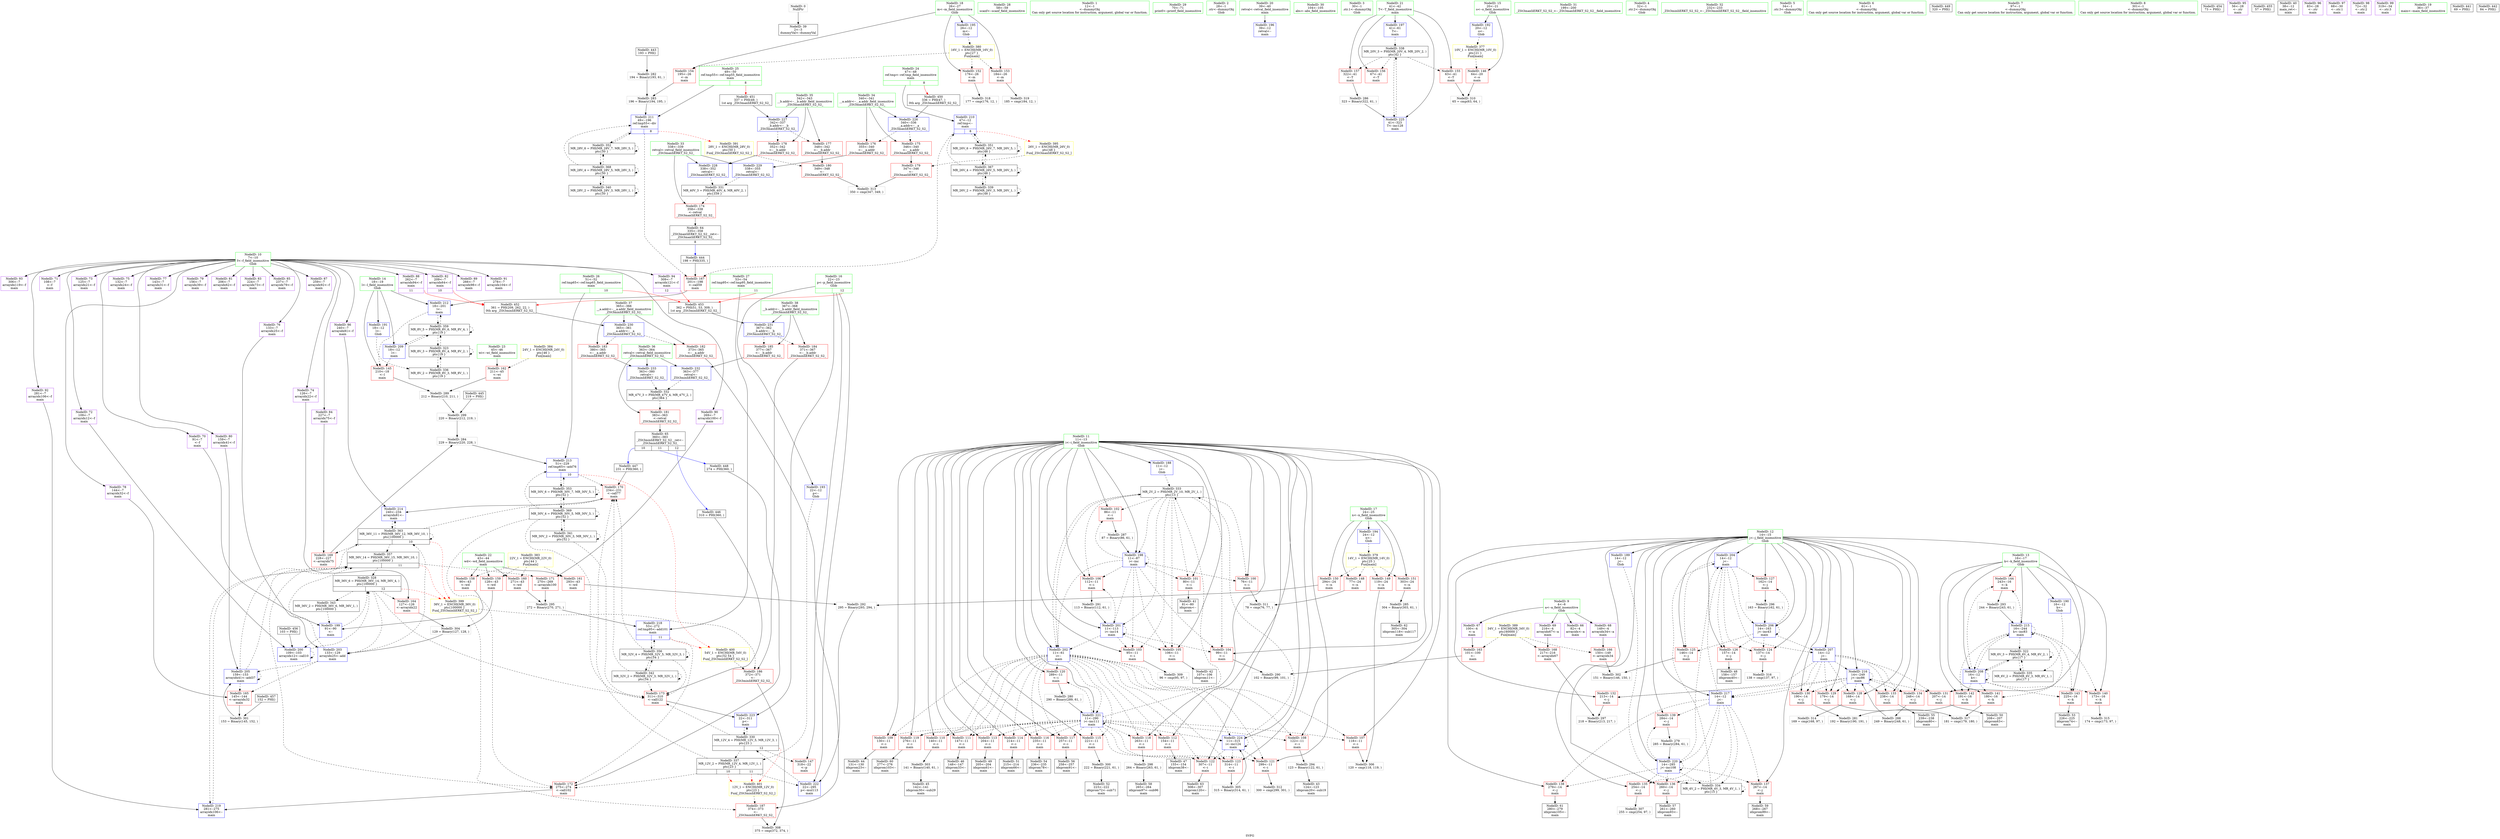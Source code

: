 digraph "SVFG" {
	label="SVFG";

	Node0x5611301b9c70 [shape=record,color=grey,label="{NodeID: 0\nNullPtr}"];
	Node0x5611301b9c70 -> Node0x5611301e55f0[style=solid];
	Node0x561130233860 [shape=record,color=black,label="{NodeID: 443\n193 = PHI()\n}"];
	Node0x561130233860 -> Node0x5611301f6290[style=solid];
	Node0x5611301e96c0 [shape=record,color=blue,label="{NodeID: 194\n24\<--12\nn\<--\nGlob }"];
	Node0x5611301e96c0 -> Node0x5611302086e0[style=dashed];
	Node0x5611301e69a0 [shape=record,color=red,label="{NodeID: 111\n147\<--11\n\<--i\nmain\n}"];
	Node0x5611301e69a0 -> Node0x5611301e5bd0[style=solid];
	Node0x5611301e4c10 [shape=record,color=green,label="{NodeID: 28\n58\<--59\nscanf\<--scanf_field_insensitive\n}"];
	Node0x5611301f8510 [shape=record,color=grey,label="{NodeID: 305\n315 = Binary(314, 61, )\n}"];
	Node0x5611301f8510 -> Node0x5611301f1e30[style=solid];
	Node0x5611301f1c90 [shape=record,color=blue,label="{NodeID: 222\n22\<--295\np\<--mul113\nmain\n}"];
	Node0x5611301f1c90 -> Node0x561130208e10[style=dashed];
	Node0x5611301ec7a0 [shape=record,color=red,label="{NodeID: 139\n284\<--14\n\<--j\nmain\n}"];
	Node0x5611301ec7a0 -> Node0x5611301f5e10[style=solid];
	Node0x5611301e7410 [shape=record,color=black,label="{NodeID: 56\n258\<--257\nidxprom91\<--\nmain\n}"];
	Node0x561130209900 [shape=record,color=black,label="{NodeID: 333\nMR_2V_2 = PHI(MR_2V_10, MR_2V_1, )\npts\{13 \}\n}"];
	Node0x561130209900 -> Node0x5611301e60b0[style=dashed];
	Node0x561130209900 -> Node0x5611301e6180[style=dashed];
	Node0x561130209900 -> Node0x5611301e6250[style=dashed];
	Node0x561130209900 -> Node0x5611301e6320[style=dashed];
	Node0x561130209900 -> Node0x5611301e63f0[style=dashed];
	Node0x561130209900 -> Node0x5611301e64c0[style=dashed];
	Node0x561130209900 -> Node0x5611301e6590[style=dashed];
	Node0x561130209900 -> Node0x5611301e9a60[style=dashed];
	Node0x561130209900 -> Node0x5611301e9cd0[style=dashed];
	Node0x561130209900 -> Node0x5611301e9da0[style=dashed];
	Node0x5611301ede60 [shape=record,color=red,label="{NodeID: 167\n201\<--198\n\<--call59\nmain\n}"];
	Node0x5611301ede60 -> Node0x5611301f1470[style=solid];
	Node0x5611301e8ad0 [shape=record,color=purple,label="{NodeID: 84\n227\<--7\narrayidx75\<--f\nmain\n}"];
	Node0x5611301e8ad0 -> Node0x5611301ee000[style=solid];
	Node0x5611301dbb20 [shape=record,color=green,label="{NodeID: 1\n12\<--1\n\<--dummyObj\nCan only get source location for instruction, argument, global var or function.}"];
	Node0x5611302339c0 [shape=record,color=black,label="{NodeID: 444\n198 = PHI(335, )\n}"];
	Node0x5611302339c0 -> Node0x5611301ede60[style=solid];
	Node0x5611301e97c0 [shape=record,color=blue,label="{NodeID: 195\n26\<--12\nm\<--\nGlob }"];
	Node0x5611301e97c0 -> Node0x5611302087c0[style=dashed];
	Node0x5611301e6a70 [shape=record,color=red,label="{NodeID: 112\n154\<--11\n\<--i\nmain\n}"];
	Node0x5611301e6a70 -> Node0x5611301e5ca0[style=solid];
	Node0x5611301e4d10 [shape=record,color=green,label="{NodeID: 29\n70\<--71\nprintf\<--printf_field_insensitive\n}"];
	Node0x5611301ef500 [shape=record,color=yellow,style=double,label="{NodeID: 389\n34V_1 = ENCHI(MR_34V_0)\npts\{60000 \}\nFun[main]}"];
	Node0x5611301ef500 -> Node0x5611301edb20[style=dashed];
	Node0x5611301ef500 -> Node0x5611301edd90[style=dashed];
	Node0x5611301ef500 -> Node0x5611301edf30[style=dashed];
	Node0x5611301f8690 [shape=record,color=grey,label="{NodeID: 306\n120 = cmp(118, 119, )\n}"];
	Node0x5611301f1d60 [shape=record,color=blue,label="{NodeID: 223\n22\<--311\np\<--\nmain\n}"];
	Node0x5611301f1d60 -> Node0x561130208e10[style=dashed];
	Node0x5611301ec870 [shape=record,color=red,label="{NodeID: 140\n173\<--16\n\<--k\nmain\n}"];
	Node0x5611301ec870 -> Node0x5611301f9410[style=solid];
	Node0x5611301e74e0 [shape=record,color=black,label="{NodeID: 57\n261\<--260\nidxprom93\<--\nmain\n}"];
	Node0x561130209e00 [shape=record,color=black,label="{NodeID: 334\nMR_4V_2 = PHI(MR_4V_3, MR_4V_1, )\npts\{15 \}\n}"];
	Node0x561130209e00 -> Node0x5611301e9f40[style=dashed];
	Node0x561130209e00 -> Node0x561130209e00[style=dashed];
	Node0x5611301edf30 [shape=record,color=red,label="{NodeID: 168\n217\<--216\n\<--arrayidx67\nmain\n}"];
	Node0x5611301edf30 -> Node0x5611301f7910[style=solid];
	Node0x5611301e8ba0 [shape=record,color=purple,label="{NodeID: 85\n237\<--7\narrayidx79\<--f\nmain\n}"];
	Node0x5611301bd370 [shape=record,color=green,label="{NodeID: 2\n28\<--1\n.str\<--dummyObj\nGlob }"];
	Node0x561130233b50 [shape=record,color=black,label="{NodeID: 445\n219 = PHI()\n}"];
	Node0x561130233b50 -> Node0x5611301f7c10[style=solid];
	Node0x5611301f5e10 [shape=record,color=grey,label="{NodeID: 279\n285 = Binary(284, 61, )\n}"];
	Node0x5611301f5e10 -> Node0x5611301f1af0[style=solid];
	Node0x5611301e98c0 [shape=record,color=blue,label="{NodeID: 196\n39\<--12\nretval\<--\nmain\n}"];
	Node0x5611301e6b40 [shape=record,color=red,label="{NodeID: 113\n204\<--11\n\<--i\nmain\n}"];
	Node0x5611301e6b40 -> Node0x5611301e6e60[style=solid];
	Node0x5611301e4e10 [shape=record,color=green,label="{NodeID: 30\n104\<--105\nabs\<--abs_field_insensitive\n}"];
	Node0x5611301f8810 [shape=record,color=grey,label="{NodeID: 307\n255 = cmp(254, 97, )\n}"];
	Node0x5611301f1e30 [shape=record,color=blue,label="{NodeID: 224\n11\<--315\ni\<--inc124\nmain\n}"];
	Node0x5611301f1e30 -> Node0x5611301eb900[style=dashed];
	Node0x5611301f1e30 -> Node0x5611301eb9d0[style=dashed];
	Node0x5611301f1e30 -> Node0x5611301ebaa0[style=dashed];
	Node0x5611301f1e30 -> Node0x5611301f1e30[style=dashed];
	Node0x5611301f1e30 -> Node0x561130209900[style=dashed];
	Node0x5611301ec940 [shape=record,color=red,label="{NodeID: 141\n180\<--16\n\<--k\nmain\n}"];
	Node0x5611301ec940 -> Node0x5611301f9710[style=solid];
	Node0x5611301e75b0 [shape=record,color=black,label="{NodeID: 58\n265\<--264\nidxprom97\<--sub96\nmain\n}"];
	Node0x56113020a300 [shape=record,color=black,label="{NodeID: 335\nMR_6V_2 = PHI(MR_6V_3, MR_6V_1, )\npts\{17 \}\n}"];
	Node0x56113020a300 -> Node0x561130205e00[style=dashed];
	Node0x5611301ee000 [shape=record,color=red,label="{NodeID: 169\n228\<--227\n\<--arrayidx75\nmain\n}"];
	Node0x5611301ee000 -> Node0x5611301f6590[style=solid];
	Node0x5611301e8c70 [shape=record,color=purple,label="{NodeID: 86\n240\<--7\narrayidx81\<--f\nmain\n}"];
	Node0x5611301e8c70 -> Node0x5611301f1610[style=solid];
	Node0x5611301bd400 [shape=record,color=green,label="{NodeID: 3\n30\<--1\n.str.1\<--dummyObj\nGlob }"];
	Node0x561130233c20 [shape=record,color=black,label="{NodeID: 446\n310 = PHI(360, )\n}"];
	Node0x561130233c20 -> Node0x5611301ee340[style=solid];
	Node0x561130212f00 [shape=record,color=black,label="{NodeID: 363\nMR_36V_11 = PHI(MR_36V_12, MR_36V_10, )\npts\{100000 \}\n|{|<s5>10}}"];
	Node0x561130212f00 -> Node0x5611301ee000[style=dashed];
	Node0x561130212f00 -> Node0x5611301ee0d0[style=dashed];
	Node0x561130212f00 -> Node0x5611301f1610[style=dashed];
	Node0x561130212f00 -> Node0x561130211100[style=dashed];
	Node0x561130212f00 -> Node0x561130212f00[style=dashed];
	Node0x561130212f00:s5 -> Node0x5611301efe20[style=dashed,color=red];
	Node0x5611301f5f90 [shape=record,color=grey,label="{NodeID: 280\n290 = Binary(289, 61, )\n}"];
	Node0x5611301f5f90 -> Node0x5611301f1bc0[style=solid];
	Node0x5611301e9990 [shape=record,color=blue,label="{NodeID: 197\n41\<--61\nT\<--\nmain\n}"];
	Node0x5611301e9990 -> Node0x56113020b200[style=dashed];
	Node0x5611301e6c10 [shape=record,color=red,label="{NodeID: 114\n214\<--11\n\<--i\nmain\n}"];
	Node0x5611301e6c10 -> Node0x5611301e7000[style=solid];
	Node0x5611301e4f10 [shape=record,color=green,label="{NodeID: 31\n199\<--200\n_ZSt3maxIiERKT_S2_S2_\<--_ZSt3maxIiERKT_S2_S2__field_insensitive\n}"];
	Node0x5611301ef6c0 [shape=record,color=yellow,style=double,label="{NodeID: 391\n28V_1 = ENCHI(MR_28V_0)\npts\{50 \}\nFun[_ZSt3maxIiERKT_S2_S2_]}"];
	Node0x5611301ef6c0 -> Node0x5611301ee8f0[style=dashed];
	Node0x5611301f8990 [shape=record,color=grey,label="{NodeID: 308\n375 = cmp(372, 374, )\n}"];
	Node0x5611301f1f00 [shape=record,color=blue,label="{NodeID: 225\n41\<--323\nT\<--inc128\nmain\n}"];
	Node0x5611301f1f00 -> Node0x56113020b200[style=dashed];
	Node0x5611301eca10 [shape=record,color=red,label="{NodeID: 142\n191\<--16\n\<--k\nmain\n}"];
	Node0x5611301eca10 -> Node0x5611301f6110[style=solid];
	Node0x5611301e7680 [shape=record,color=black,label="{NodeID: 59\n268\<--267\nidxprom99\<--\nmain\n}"];
	Node0x56113020a800 [shape=record,color=black,label="{NodeID: 336\nMR_8V_2 = PHI(MR_8V_3, MR_8V_1, )\npts\{19 \}\n}"];
	Node0x56113020a800 -> Node0x561130206300[style=dashed];
	Node0x5611301ee0d0 [shape=record,color=red,label="{NodeID: 170\n234\<--231\n\<--call77\nmain\n}"];
	Node0x5611301ee0d0 -> Node0x5611301f1610[style=solid];
	Node0x5611301e8d40 [shape=record,color=purple,label="{NodeID: 87\n259\<--7\narrayidx92\<--f\nmain\n}"];
	Node0x5611301bed30 [shape=record,color=green,label="{NodeID: 4\n32\<--1\n.str.2\<--dummyObj\nGlob }"];
	Node0x561130233d50 [shape=record,color=black,label="{NodeID: 447\n231 = PHI(360, )\n}"];
	Node0x561130233d50 -> Node0x5611301ee0d0[style=solid];
	Node0x5611301f6110 [shape=record,color=grey,label="{NodeID: 281\n192 = Binary(190, 191, )\n}"];
	Node0x5611301e9a60 [shape=record,color=blue,label="{NodeID: 198\n11\<--87\ni\<--inc\nmain\n}"];
	Node0x5611301e9a60 -> Node0x5611301e60b0[style=dashed];
	Node0x5611301e9a60 -> Node0x5611301e6180[style=dashed];
	Node0x5611301e9a60 -> Node0x5611301e6250[style=dashed];
	Node0x5611301e9a60 -> Node0x5611301e6320[style=dashed];
	Node0x5611301e9a60 -> Node0x5611301e63f0[style=dashed];
	Node0x5611301e9a60 -> Node0x5611301e64c0[style=dashed];
	Node0x5611301e9a60 -> Node0x5611301e6590[style=dashed];
	Node0x5611301e9a60 -> Node0x5611301e9a60[style=dashed];
	Node0x5611301e9a60 -> Node0x5611301e9cd0[style=dashed];
	Node0x5611301e9a60 -> Node0x5611301e9da0[style=dashed];
	Node0x5611301e6ce0 [shape=record,color=red,label="{NodeID: 115\n221\<--11\n\<--i\nmain\n}"];
	Node0x5611301e6ce0 -> Node0x5611301f7d90[style=solid];
	Node0x5611301e5010 [shape=record,color=green,label="{NodeID: 32\n232\<--233\n_ZSt3minIiERKT_S2_S2_\<--_ZSt3minIiERKT_S2_S2__field_insensitive\n}"];
	Node0x5611301f8b10 [shape=record,color=grey,label="{NodeID: 309\n96 = cmp(95, 97, )\n}"];
	Node0x5611301f1fd0 [shape=record,color=blue,label="{NodeID: 226\n340\<--336\n__a.addr\<--__a\n_ZSt3maxIiERKT_S2_S2_\n}"];
	Node0x5611301f1fd0 -> Node0x5611301ee4e0[style=dashed];
	Node0x5611301f1fd0 -> Node0x5611301ee5b0[style=dashed];
	Node0x5611301ecae0 [shape=record,color=red,label="{NodeID: 143\n225\<--16\n\<--k\nmain\n}"];
	Node0x5611301ecae0 -> Node0x5611301e71a0[style=solid];
	Node0x5611301e7750 [shape=record,color=black,label="{NodeID: 60\n277\<--276\nidxprom103\<--\nmain\n}"];
	Node0x56113020ad00 [shape=record,color=black,label="{NodeID: 337\nMR_12V_2 = PHI(MR_12V_4, MR_12V_1, )\npts\{23 \}\n|{|<s3>10|<s4>11}}"];
	Node0x56113020ad00 -> Node0x5611301ee0d0[style=dashed];
	Node0x56113020ad00 -> Node0x5611301ee270[style=dashed];
	Node0x56113020ad00 -> Node0x5611301f1c90[style=dashed];
	Node0x56113020ad00:s3 -> Node0x5611301effe0[style=dashed,color=red];
	Node0x56113020ad00:s4 -> Node0x5611301effe0[style=dashed,color=red];
	Node0x5611301ee1a0 [shape=record,color=red,label="{NodeID: 171\n270\<--269\n\<--arrayidx100\nmain\n}"];
	Node0x5611301ee1a0 -> Node0x5611301f7610[style=solid];
	Node0x5611301e8e10 [shape=record,color=purple,label="{NodeID: 88\n262\<--7\narrayidx94\<--f\nmain\n|{<s0>11}}"];
	Node0x5611301e8e10:s0 -> Node0x561130234350[style=solid,color=red];
	Node0x5611301e3900 [shape=record,color=green,label="{NodeID: 5\n34\<--1\n.str.3\<--dummyObj\nGlob }"];
	Node0x561130233e90 [shape=record,color=black,label="{NodeID: 448\n274 = PHI(360, )\n}"];
	Node0x561130233e90 -> Node0x5611301ee270[style=solid];
	Node0x5611301f6290 [shape=record,color=grey,label="{NodeID: 282\n194 = Binary(193, 61, )\n}"];
	Node0x5611301f6290 -> Node0x5611301f6410[style=solid];
	Node0x5611301e9b30 [shape=record,color=blue,label="{NodeID: 199\n91\<--90\n\<--\nmain\n}"];
	Node0x5611301e9b30 -> Node0x5611301e9c00[style=dashed];
	Node0x5611301e9b30 -> Node0x561130207c00[style=dashed];
	Node0x5611301eb4f0 [shape=record,color=red,label="{NodeID: 116\n235\<--11\n\<--i\nmain\n}"];
	Node0x5611301eb4f0 -> Node0x5611301e7270[style=solid];
	Node0x5611301e5110 [shape=record,color=green,label="{NodeID: 33\n338\<--339\nretval\<--retval_field_insensitive\n_ZSt3maxIiERKT_S2_S2_\n}"];
	Node0x5611301e5110 -> Node0x5611301ee410[style=solid];
	Node0x5611301e5110 -> Node0x5611301f2170[style=solid];
	Node0x5611301e5110 -> Node0x5611301f2240[style=solid];
	Node0x5611301f8c90 [shape=record,color=grey,label="{NodeID: 310\n65 = cmp(63, 64, )\n}"];
	Node0x5611301f20a0 [shape=record,color=blue,label="{NodeID: 227\n342\<--337\n__b.addr\<--__b\n_ZSt3maxIiERKT_S2_S2_\n}"];
	Node0x5611301f20a0 -> Node0x5611301ee680[style=dashed];
	Node0x5611301f20a0 -> Node0x5611301ee750[style=dashed];
	Node0x5611301ecbb0 [shape=record,color=red,label="{NodeID: 144\n243\<--16\n\<--k\nmain\n}"];
	Node0x5611301ecbb0 -> Node0x5611301f7310[style=solid];
	Node0x5611301e7820 [shape=record,color=black,label="{NodeID: 61\n280\<--279\nidxprom105\<--\nmain\n}"];
	Node0x56113020b200 [shape=record,color=black,label="{NodeID: 338\nMR_20V_3 = PHI(MR_20V_4, MR_20V_2, )\npts\{42 \}\n}"];
	Node0x56113020b200 -> Node0x5611301ed4a0[style=dashed];
	Node0x56113020b200 -> Node0x5611301ed570[style=dashed];
	Node0x56113020b200 -> Node0x5611301ed640[style=dashed];
	Node0x56113020b200 -> Node0x5611301f1f00[style=dashed];
	Node0x5611301ee270 [shape=record,color=red,label="{NodeID: 172\n275\<--274\n\<--call102\nmain\n}"];
	Node0x5611301ee270 -> Node0x5611301f1a20[style=solid];
	Node0x5611301e8ee0 [shape=record,color=purple,label="{NodeID: 89\n266\<--7\narrayidx98\<--f\nmain\n}"];
	Node0x5611301e3990 [shape=record,color=green,label="{NodeID: 6\n61\<--1\n\<--dummyObj\nCan only get source location for instruction, argument, global var or function.}"];
	Node0x561130233fd0 [shape=record,color=black,label="{NodeID: 449\n320 = PHI()\n}"];
	Node0x5611301f6410 [shape=record,color=grey,label="{NodeID: 283\n196 = Binary(194, 195, )\n}"];
	Node0x5611301f6410 -> Node0x5611301f13e0[style=solid];
	Node0x5611301e9c00 [shape=record,color=blue,label="{NodeID: 200\n109\<--103\narrayidx12\<--call10\nmain\n}"];
	Node0x5611301e9c00 -> Node0x5611301e9c00[style=dashed];
	Node0x5611301e9c00 -> Node0x561130207c00[style=dashed];
	Node0x5611301eb5c0 [shape=record,color=red,label="{NodeID: 117\n257\<--11\n\<--i\nmain\n}"];
	Node0x5611301eb5c0 -> Node0x5611301e7410[style=solid];
	Node0x5611301e51e0 [shape=record,color=green,label="{NodeID: 34\n340\<--341\n__a.addr\<--__a.addr_field_insensitive\n_ZSt3maxIiERKT_S2_S2_\n}"];
	Node0x5611301e51e0 -> Node0x5611301ee4e0[style=solid];
	Node0x5611301e51e0 -> Node0x5611301ee5b0[style=solid];
	Node0x5611301e51e0 -> Node0x5611301f1fd0[style=solid];
	Node0x5611301f8e10 [shape=record,color=grey,label="{NodeID: 311\n78 = cmp(76, 77, )\n}"];
	Node0x5611301f2170 [shape=record,color=blue,label="{NodeID: 228\n338\<--352\nretval\<--\n_ZSt3maxIiERKT_S2_S2_\n}"];
	Node0x5611301f2170 -> Node0x561130208f00[style=dashed];
	Node0x5611301ecc80 [shape=record,color=red,label="{NodeID: 145\n210\<--18\n\<--l\nmain\n}"];
	Node0x5611301ecc80 -> Node0x5611301f6d10[style=solid];
	Node0x5611301e78f0 [shape=record,color=black,label="{NodeID: 62\n305\<--304\nidxprom118\<--sub117\nmain\n}"];
	Node0x56113020b700 [shape=record,color=black,label="{NodeID: 339\nMR_26V_2 = PHI(MR_26V_3, MR_26V_1, )\npts\{48 \}\n}"];
	Node0x56113020b700 -> Node0x56113020b700[style=dashed];
	Node0x56113020b700 -> Node0x561130214300[style=dashed];
	Node0x5611301ee340 [shape=record,color=red,label="{NodeID: 173\n311\<--310\n\<--call122\nmain\n}"];
	Node0x5611301ee340 -> Node0x5611301f1d60[style=solid];
	Node0x5611301e8fb0 [shape=record,color=purple,label="{NodeID: 90\n269\<--7\narrayidx100\<--f\nmain\n}"];
	Node0x5611301e8fb0 -> Node0x5611301ee1a0[style=solid];
	Node0x5611301e3a20 [shape=record,color=green,label="{NodeID: 7\n97\<--1\n\<--dummyObj\nCan only get source location for instruction, argument, global var or function.}"];
	Node0x5611302340a0 [shape=record,color=black,label="{NodeID: 450\n336 = PHI(47, )\n0th arg _ZSt3maxIiERKT_S2_S2_ }"];
	Node0x5611302340a0 -> Node0x5611301f1fd0[style=solid];
	Node0x561130214300 [shape=record,color=black,label="{NodeID: 367\nMR_26V_4 = PHI(MR_26V_5, MR_26V_3, )\npts\{48 \}\n}"];
	Node0x561130214300 -> Node0x5611301f1350[style=dashed];
	Node0x561130214300 -> Node0x56113020b700[style=dashed];
	Node0x561130214300 -> Node0x56113020f300[style=dashed];
	Node0x561130214300 -> Node0x561130214300[style=dashed];
	Node0x5611301f6590 [shape=record,color=grey,label="{NodeID: 284\n229 = Binary(220, 228, )\n}"];
	Node0x5611301f6590 -> Node0x5611301f1540[style=solid];
	Node0x5611301e9cd0 [shape=record,color=blue,label="{NodeID: 201\n11\<--113\ni\<--inc14\nmain\n}"];
	Node0x5611301e9cd0 -> Node0x5611301e6320[style=dashed];
	Node0x5611301e9cd0 -> Node0x5611301e63f0[style=dashed];
	Node0x5611301e9cd0 -> Node0x5611301e64c0[style=dashed];
	Node0x5611301e9cd0 -> Node0x5611301e6590[style=dashed];
	Node0x5611301e9cd0 -> Node0x5611301e9cd0[style=dashed];
	Node0x5611301e9cd0 -> Node0x5611301e9da0[style=dashed];
	Node0x5611301eb690 [shape=record,color=red,label="{NodeID: 118\n263\<--11\n\<--i\nmain\n}"];
	Node0x5611301eb690 -> Node0x5611301f7a90[style=solid];
	Node0x5611301e52b0 [shape=record,color=green,label="{NodeID: 35\n342\<--343\n__b.addr\<--__b.addr_field_insensitive\n_ZSt3maxIiERKT_S2_S2_\n}"];
	Node0x5611301e52b0 -> Node0x5611301ee680[style=solid];
	Node0x5611301e52b0 -> Node0x5611301ee750[style=solid];
	Node0x5611301e52b0 -> Node0x5611301f20a0[style=solid];
	Node0x5611301efa70 [shape=record,color=yellow,style=double,label="{NodeID: 395\n26V_1 = ENCHI(MR_26V_0)\npts\{48 \}\nFun[_ZSt3maxIiERKT_S2_S2_]}"];
	Node0x5611301efa70 -> Node0x5611301ee820[style=dashed];
	Node0x5611301f8f90 [shape=record,color=grey,label="{NodeID: 312\n300 = cmp(299, 301, )\n}"];
	Node0x5611301f2240 [shape=record,color=blue,label="{NodeID: 229\n338\<--355\nretval\<--\n_ZSt3maxIiERKT_S2_S2_\n}"];
	Node0x5611301f2240 -> Node0x561130208f00[style=dashed];
	Node0x5611301ecd50 [shape=record,color=red,label="{NodeID: 146\n64\<--20\n\<--o\nmain\n}"];
	Node0x5611301ecd50 -> Node0x5611301f8c90[style=solid];
	Node0x5611301e79c0 [shape=record,color=black,label="{NodeID: 63\n308\<--307\nidxprom120\<--\nmain\n}"];
	Node0x56113020bc00 [shape=record,color=black,label="{NodeID: 340\nMR_28V_2 = PHI(MR_28V_3, MR_28V_1, )\npts\{50 \}\n}"];
	Node0x56113020bc00 -> Node0x56113020bc00[style=dashed];
	Node0x56113020bc00 -> Node0x561130214800[style=dashed];
	Node0x5611301ee410 [shape=record,color=red,label="{NodeID: 174\n358\<--338\n\<--retval\n_ZSt3maxIiERKT_S2_S2_\n}"];
	Node0x5611301ee410 -> Node0x5611301e7a90[style=solid];
	Node0x5611301e9080 [shape=record,color=purple,label="{NodeID: 91\n278\<--7\narrayidx104\<--f\nmain\n}"];
	Node0x5611301e3ab0 [shape=record,color=green,label="{NodeID: 8\n301\<--1\n\<--dummyObj\nCan only get source location for instruction, argument, global var or function.}"];
	Node0x561130234210 [shape=record,color=black,label="{NodeID: 451\n337 = PHI(49, )\n1st arg _ZSt3maxIiERKT_S2_S2_ }"];
	Node0x561130234210 -> Node0x5611301f20a0[style=solid];
	Node0x561130214800 [shape=record,color=black,label="{NodeID: 368\nMR_28V_4 = PHI(MR_28V_5, MR_28V_3, )\npts\{50 \}\n}"];
	Node0x561130214800 -> Node0x5611301f13e0[style=dashed];
	Node0x561130214800 -> Node0x56113020bc00[style=dashed];
	Node0x561130214800 -> Node0x56113020f800[style=dashed];
	Node0x561130214800 -> Node0x561130214800[style=dashed];
	Node0x5611301f6710 [shape=record,color=grey,label="{NodeID: 285\n304 = Binary(303, 61, )\n}"];
	Node0x5611301f6710 -> Node0x5611301e78f0[style=solid];
	Node0x5611301e9da0 [shape=record,color=blue,label="{NodeID: 202\n11\<--61\ni\<--\nmain\n}"];
	Node0x5611301e9da0 -> Node0x5611301e6660[style=dashed];
	Node0x5611301e9da0 -> Node0x5611301e6730[style=dashed];
	Node0x5611301e9da0 -> Node0x5611301e6800[style=dashed];
	Node0x5611301e9da0 -> Node0x5611301e68d0[style=dashed];
	Node0x5611301e9da0 -> Node0x5611301e69a0[style=dashed];
	Node0x5611301e9da0 -> Node0x5611301e6a70[style=dashed];
	Node0x5611301e9da0 -> Node0x5611301e6b40[style=dashed];
	Node0x5611301e9da0 -> Node0x5611301e6c10[style=dashed];
	Node0x5611301e9da0 -> Node0x5611301e6ce0[style=dashed];
	Node0x5611301e9da0 -> Node0x5611301eb4f0[style=dashed];
	Node0x5611301e9da0 -> Node0x5611301eb5c0[style=dashed];
	Node0x5611301e9da0 -> Node0x5611301eb690[style=dashed];
	Node0x5611301e9da0 -> Node0x5611301eb760[style=dashed];
	Node0x5611301e9da0 -> Node0x5611301eb830[style=dashed];
	Node0x5611301e9da0 -> Node0x5611301eb900[style=dashed];
	Node0x5611301e9da0 -> Node0x5611301eb9d0[style=dashed];
	Node0x5611301e9da0 -> Node0x5611301ebaa0[style=dashed];
	Node0x5611301e9da0 -> Node0x5611301f1bc0[style=dashed];
	Node0x5611301e9da0 -> Node0x5611301f1e30[style=dashed];
	Node0x5611301e9da0 -> Node0x561130209900[style=dashed];
	Node0x5611301eb760 [shape=record,color=red,label="{NodeID: 119\n276\<--11\n\<--i\nmain\n}"];
	Node0x5611301eb760 -> Node0x5611301e7750[style=solid];
	Node0x5611301e5380 [shape=record,color=green,label="{NodeID: 36\n363\<--364\nretval\<--retval_field_insensitive\n_ZSt3minIiERKT_S2_S2_\n}"];
	Node0x5611301e5380 -> Node0x5611301ee9c0[style=solid];
	Node0x5611301e5380 -> Node0x5611301f24b0[style=solid];
	Node0x5611301e5380 -> Node0x5611301f2580[style=solid];
	Node0x5611301f9110 [shape=record,color=grey,label="{NodeID: 313\n350 = cmp(347, 349, )\n}"];
	Node0x5611301f2310 [shape=record,color=blue,label="{NodeID: 230\n365\<--361\n__a.addr\<--__a\n_ZSt3minIiERKT_S2_S2_\n}"];
	Node0x5611301f2310 -> Node0x5611301eea90[style=dashed];
	Node0x5611301f2310 -> Node0x5611301eeb60[style=dashed];
	Node0x5611301ece20 [shape=record,color=red,label="{NodeID: 147\n318\<--22\n\<--p\nmain\n}"];
	Node0x5611301e7a90 [shape=record,color=black,label="{NodeID: 64\n335\<--358\n_ZSt3maxIiERKT_S2_S2__ret\<--\n_ZSt3maxIiERKT_S2_S2_\n|{<s0>8}}"];
	Node0x5611301e7a90:s0 -> Node0x5611302339c0[style=solid,color=blue];
	Node0x56113020c100 [shape=record,color=black,label="{NodeID: 341\nMR_30V_2 = PHI(MR_30V_3, MR_30V_1, )\npts\{52 \}\n}"];
	Node0x56113020c100 -> Node0x5611301ee340[style=dashed];
	Node0x56113020c100 -> Node0x56113020c100[style=dashed];
	Node0x56113020c100 -> Node0x561130214d00[style=dashed];
	Node0x5611301ee4e0 [shape=record,color=red,label="{NodeID: 175\n346\<--340\n\<--__a.addr\n_ZSt3maxIiERKT_S2_S2_\n}"];
	Node0x5611301ee4e0 -> Node0x5611301ee820[style=solid];
	Node0x5611301e9150 [shape=record,color=purple,label="{NodeID: 92\n281\<--7\narrayidx106\<--f\nmain\n}"];
	Node0x5611301e9150 -> Node0x5611301f1a20[style=solid];
	Node0x5611301e3b40 [shape=record,color=green,label="{NodeID: 9\n4\<--6\na\<--a_field_insensitive\nGlob }"];
	Node0x5611301e3b40 -> Node0x5611301e7c30[style=solid];
	Node0x5611301e3b40 -> Node0x5611301e7d00[style=solid];
	Node0x5611301e3b40 -> Node0x5611301e7dd0[style=solid];
	Node0x5611301e3b40 -> Node0x5611301e7ea0[style=solid];
	Node0x561130234350 [shape=record,color=black,label="{NodeID: 452\n361 = PHI(209, 262, 22, )\n0th arg _ZSt3minIiERKT_S2_S2_ }"];
	Node0x561130234350 -> Node0x5611301f2310[style=solid];
	Node0x561130214d00 [shape=record,color=black,label="{NodeID: 369\nMR_30V_4 = PHI(MR_30V_5, MR_30V_3, )\npts\{52 \}\n}"];
	Node0x561130214d00 -> Node0x5611301ee270[style=dashed];
	Node0x561130214d00 -> Node0x5611301ee340[style=dashed];
	Node0x561130214d00 -> Node0x5611301f1540[style=dashed];
	Node0x561130214d00 -> Node0x56113020c100[style=dashed];
	Node0x561130214d00 -> Node0x56113020fd00[style=dashed];
	Node0x561130214d00 -> Node0x561130214d00[style=dashed];
	Node0x5611301f6890 [shape=record,color=grey,label="{NodeID: 286\n323 = Binary(322, 61, )\n}"];
	Node0x5611301f6890 -> Node0x5611301f1f00[style=solid];
	Node0x5611301e9e70 [shape=record,color=blue,label="{NodeID: 203\n133\<--129\narrayidx25\<--add\nmain\n}"];
	Node0x5611301e9e70 -> Node0x5611301edcc0[style=dashed];
	Node0x5611301e9e70 -> Node0x5611301ea010[style=dashed];
	Node0x5611301e9e70 -> Node0x561130211100[style=dashed];
	Node0x5611301e9e70 -> Node0x561130212f00[style=dashed];
	Node0x5611301eb830 [shape=record,color=red,label="{NodeID: 120\n289\<--11\n\<--i\nmain\n}"];
	Node0x5611301eb830 -> Node0x5611301f5f90[style=solid];
	Node0x5611301e5450 [shape=record,color=green,label="{NodeID: 37\n365\<--366\n__a.addr\<--__a.addr_field_insensitive\n_ZSt3minIiERKT_S2_S2_\n}"];
	Node0x5611301e5450 -> Node0x5611301eea90[style=solid];
	Node0x5611301e5450 -> Node0x5611301eeb60[style=solid];
	Node0x5611301e5450 -> Node0x5611301f2310[style=solid];
	Node0x5611301f9290 [shape=record,color=grey,label="{NodeID: 314\n169 = cmp(168, 97, )\n}"];
	Node0x5611301f23e0 [shape=record,color=blue,label="{NodeID: 231\n367\<--362\n__b.addr\<--__b\n_ZSt3minIiERKT_S2_S2_\n}"];
	Node0x5611301f23e0 -> Node0x5611301eec30[style=dashed];
	Node0x5611301f23e0 -> Node0x5611301eed00[style=dashed];
	Node0x5611301ecef0 [shape=record,color=red,label="{NodeID: 148\n77\<--24\n\<--n\nmain\n}"];
	Node0x5611301ecef0 -> Node0x5611301f8e10[style=solid];
	Node0x5611301e7b60 [shape=record,color=black,label="{NodeID: 65\n360\<--383\n_ZSt3minIiERKT_S2_S2__ret\<--\n_ZSt3minIiERKT_S2_S2_\n|{<s0>10|<s1>11|<s2>12}}"];
	Node0x5611301e7b60:s0 -> Node0x561130233d50[style=solid,color=blue];
	Node0x5611301e7b60:s1 -> Node0x561130233e90[style=solid,color=blue];
	Node0x5611301e7b60:s2 -> Node0x561130233c20[style=solid,color=blue];
	Node0x56113020c600 [shape=record,color=black,label="{NodeID: 342\nMR_32V_2 = PHI(MR_32V_3, MR_32V_1, )\npts\{54 \}\n}"];
	Node0x56113020c600 -> Node0x5611301ee0d0[style=dashed];
	Node0x56113020c600 -> Node0x5611301ee340[style=dashed];
	Node0x56113020c600 -> Node0x56113020c600[style=dashed];
	Node0x56113020c600 -> Node0x561130210c00[style=dashed];
	Node0x5611301ee5b0 [shape=record,color=red,label="{NodeID: 176\n355\<--340\n\<--__a.addr\n_ZSt3maxIiERKT_S2_S2_\n}"];
	Node0x5611301ee5b0 -> Node0x5611301f2240[style=solid];
	Node0x5611301e9220 [shape=record,color=purple,label="{NodeID: 93\n306\<--7\narrayidx119\<--f\nmain\n}"];
	Node0x5611301e3bd0 [shape=record,color=green,label="{NodeID: 10\n7\<--10\nf\<--f_field_insensitive\nGlob }"];
	Node0x5611301e3bd0 -> Node0x5611301e7f70[style=solid];
	Node0x5611301e3bd0 -> Node0x5611301e8040[style=solid];
	Node0x5611301e3bd0 -> Node0x5611301e8110[style=solid];
	Node0x5611301e3bd0 -> Node0x5611301e81e0[style=solid];
	Node0x5611301e3bd0 -> Node0x5611301e82b0[style=solid];
	Node0x5611301e3bd0 -> Node0x5611301e8380[style=solid];
	Node0x5611301e3bd0 -> Node0x5611301e8450[style=solid];
	Node0x5611301e3bd0 -> Node0x5611301e8520[style=solid];
	Node0x5611301e3bd0 -> Node0x5611301e85f0[style=solid];
	Node0x5611301e3bd0 -> Node0x5611301e86c0[style=solid];
	Node0x5611301e3bd0 -> Node0x5611301e8790[style=solid];
	Node0x5611301e3bd0 -> Node0x5611301e8860[style=solid];
	Node0x5611301e3bd0 -> Node0x5611301e8930[style=solid];
	Node0x5611301e3bd0 -> Node0x5611301e8a00[style=solid];
	Node0x5611301e3bd0 -> Node0x5611301e8ad0[style=solid];
	Node0x5611301e3bd0 -> Node0x5611301e8ba0[style=solid];
	Node0x5611301e3bd0 -> Node0x5611301e8c70[style=solid];
	Node0x5611301e3bd0 -> Node0x5611301e8d40[style=solid];
	Node0x5611301e3bd0 -> Node0x5611301e8e10[style=solid];
	Node0x5611301e3bd0 -> Node0x5611301e8ee0[style=solid];
	Node0x5611301e3bd0 -> Node0x5611301e8fb0[style=solid];
	Node0x5611301e3bd0 -> Node0x5611301e9080[style=solid];
	Node0x5611301e3bd0 -> Node0x5611301e9150[style=solid];
	Node0x5611301e3bd0 -> Node0x5611301e9220[style=solid];
	Node0x5611301e3bd0 -> Node0x5611301e92f0[style=solid];
	Node0x561130234630 [shape=record,color=black,label="{NodeID: 453\n362 = PHI(51, 53, 309, )\n1st arg _ZSt3minIiERKT_S2_S2_ }"];
	Node0x561130234630 -> Node0x5611301f23e0[style=solid];
	Node0x5611301f6a10 [shape=record,color=grey,label="{NodeID: 287\n87 = Binary(86, 61, )\n}"];
	Node0x5611301f6a10 -> Node0x5611301e9a60[style=solid];
	Node0x5611301e9f40 [shape=record,color=blue,label="{NodeID: 204\n14\<--12\nj\<--\nmain\n}"];
	Node0x5611301e9f40 -> Node0x5611301ebb70[style=dashed];
	Node0x5611301e9f40 -> Node0x5611301ebc40[style=dashed];
	Node0x5611301e9f40 -> Node0x5611301ebd10[style=dashed];
	Node0x5611301e9f40 -> Node0x5611301ebde0[style=dashed];
	Node0x5611301e9f40 -> Node0x5611301ea0e0[style=dashed];
	Node0x5611301e9f40 -> Node0x5611301ea1b0[style=dashed];
	Node0x5611301eb900 [shape=record,color=red,label="{NodeID: 121\n299\<--11\n\<--i\nmain\n}"];
	Node0x5611301eb900 -> Node0x5611301f8f90[style=solid];
	Node0x5611301e5520 [shape=record,color=green,label="{NodeID: 38\n367\<--368\n__b.addr\<--__b.addr_field_insensitive\n_ZSt3minIiERKT_S2_S2_\n}"];
	Node0x5611301e5520 -> Node0x5611301eec30[style=solid];
	Node0x5611301e5520 -> Node0x5611301eed00[style=solid];
	Node0x5611301e5520 -> Node0x5611301f23e0[style=solid];
	Node0x5611301f9410 [shape=record,color=grey,label="{NodeID: 315\n174 = cmp(173, 97, )\n}"];
	Node0x5611301f24b0 [shape=record,color=blue,label="{NodeID: 232\n363\<--377\nretval\<--\n_ZSt3minIiERKT_S2_S2_\n}"];
	Node0x5611301f24b0 -> Node0x561130209400[style=dashed];
	Node0x5611301ecfc0 [shape=record,color=red,label="{NodeID: 149\n119\<--24\n\<--n\nmain\n}"];
	Node0x5611301ecfc0 -> Node0x5611301f8690[style=solid];
	Node0x5611301e7c30 [shape=record,color=purple,label="{NodeID: 66\n82\<--4\narrayidx\<--a\nmain\n}"];
	Node0x56113020cb00 [shape=record,color=black,label="{NodeID: 343\nMR_36V_2 = PHI(MR_36V_6, MR_36V_1, )\npts\{100000 \}\n}"];
	Node0x56113020cb00 -> Node0x5611301e9b30[style=dashed];
	Node0x5611301ee680 [shape=record,color=red,label="{NodeID: 177\n348\<--342\n\<--__b.addr\n_ZSt3maxIiERKT_S2_S2_\n}"];
	Node0x5611301ee680 -> Node0x5611301ee8f0[style=solid];
	Node0x5611301e92f0 [shape=record,color=purple,label="{NodeID: 94\n309\<--7\narrayidx121\<--f\nmain\n|{<s0>12}}"];
	Node0x5611301e92f0:s0 -> Node0x561130234630[style=solid,color=red];
	Node0x5611301e3c90 [shape=record,color=green,label="{NodeID: 11\n11\<--13\ni\<--i_field_insensitive\nGlob }"];
	Node0x5611301e3c90 -> Node0x5611301e60b0[style=solid];
	Node0x5611301e3c90 -> Node0x5611301e6180[style=solid];
	Node0x5611301e3c90 -> Node0x5611301e6250[style=solid];
	Node0x5611301e3c90 -> Node0x5611301e6320[style=solid];
	Node0x5611301e3c90 -> Node0x5611301e63f0[style=solid];
	Node0x5611301e3c90 -> Node0x5611301e64c0[style=solid];
	Node0x5611301e3c90 -> Node0x5611301e6590[style=solid];
	Node0x5611301e3c90 -> Node0x5611301e6660[style=solid];
	Node0x5611301e3c90 -> Node0x5611301e6730[style=solid];
	Node0x5611301e3c90 -> Node0x5611301e6800[style=solid];
	Node0x5611301e3c90 -> Node0x5611301e68d0[style=solid];
	Node0x5611301e3c90 -> Node0x5611301e69a0[style=solid];
	Node0x5611301e3c90 -> Node0x5611301e6a70[style=solid];
	Node0x5611301e3c90 -> Node0x5611301e6b40[style=solid];
	Node0x5611301e3c90 -> Node0x5611301e6c10[style=solid];
	Node0x5611301e3c90 -> Node0x5611301e6ce0[style=solid];
	Node0x5611301e3c90 -> Node0x5611301eb4f0[style=solid];
	Node0x5611301e3c90 -> Node0x5611301eb5c0[style=solid];
	Node0x5611301e3c90 -> Node0x5611301eb690[style=solid];
	Node0x5611301e3c90 -> Node0x5611301eb760[style=solid];
	Node0x5611301e3c90 -> Node0x5611301eb830[style=solid];
	Node0x5611301e3c90 -> Node0x5611301eb900[style=solid];
	Node0x5611301e3c90 -> Node0x5611301eb9d0[style=solid];
	Node0x5611301e3c90 -> Node0x5611301ebaa0[style=solid];
	Node0x5611301e3c90 -> Node0x5611301eef70[style=solid];
	Node0x5611301e3c90 -> Node0x5611301e9a60[style=solid];
	Node0x5611301e3c90 -> Node0x5611301e9cd0[style=solid];
	Node0x5611301e3c90 -> Node0x5611301e9da0[style=solid];
	Node0x5611301e3c90 -> Node0x5611301f1bc0[style=solid];
	Node0x5611301e3c90 -> Node0x5611301f1e30[style=solid];
	Node0x561130234cb0 [shape=record,color=black,label="{NodeID: 454\n73 = PHI()\n}"];
	Node0x5611301f6b90 [shape=record,color=grey,label="{NodeID: 288\n249 = Binary(248, 61, )\n}"];
	Node0x5611301f6b90 -> Node0x5611301f17b0[style=solid];
	Node0x5611301ea010 [shape=record,color=blue,label="{NodeID: 205\n159\<--153\narrayidx41\<--add37\nmain\n}"];
	Node0x5611301ea010 -> Node0x5611301edcc0[style=dashed];
	Node0x5611301ea010 -> Node0x5611301ea010[style=dashed];
	Node0x5611301ea010 -> Node0x561130211100[style=dashed];
	Node0x5611301ea010 -> Node0x561130212f00[style=dashed];
	Node0x5611301eb9d0 [shape=record,color=red,label="{NodeID: 122\n307\<--11\n\<--i\nmain\n}"];
	Node0x5611301eb9d0 -> Node0x5611301e79c0[style=solid];
	Node0x5611301e55f0 [shape=record,color=black,label="{NodeID: 39\n2\<--3\ndummyVal\<--dummyVal\n}"];
	Node0x5611301efe20 [shape=record,color=yellow,style=double,label="{NodeID: 399\n36V_1 = ENCHI(MR_36V_0)\npts\{100000 \}\nFun[_ZSt3minIiERKT_S2_S2_]}"];
	Node0x5611301efe20 -> Node0x5611301eedd0[style=dashed];
	Node0x5611301efe20 -> Node0x5611301eeea0[style=dashed];
	Node0x5611301f9590 [shape=record,color=grey,label="{NodeID: 316\n138 = cmp(137, 97, )\n}"];
	Node0x5611301f2580 [shape=record,color=blue,label="{NodeID: 233\n363\<--380\nretval\<--\n_ZSt3minIiERKT_S2_S2_\n}"];
	Node0x5611301f2580 -> Node0x561130209400[style=dashed];
	Node0x5611301ed090 [shape=record,color=red,label="{NodeID: 150\n294\<--24\n\<--n\nmain\n}"];
	Node0x5611301ed090 -> Node0x5611301f7190[style=solid];
	Node0x5611301e7d00 [shape=record,color=purple,label="{NodeID: 67\n100\<--4\n\<--a\nmain\n}"];
	Node0x5611301e7d00 -> Node0x5611301edb20[style=solid];
	Node0x5611301ee750 [shape=record,color=red,label="{NodeID: 178\n352\<--342\n\<--__b.addr\n_ZSt3maxIiERKT_S2_S2_\n}"];
	Node0x5611301ee750 -> Node0x5611301f2170[style=solid];
	Node0x5611301e93c0 [shape=record,color=purple,label="{NodeID: 95\n56\<--28\n\<--.str\nmain\n}"];
	Node0x5611301e3d90 [shape=record,color=green,label="{NodeID: 12\n14\<--15\nj\<--j_field_insensitive\nGlob }"];
	Node0x5611301e3d90 -> Node0x5611301ebb70[style=solid];
	Node0x5611301e3d90 -> Node0x5611301ebc40[style=solid];
	Node0x5611301e3d90 -> Node0x5611301ebd10[style=solid];
	Node0x5611301e3d90 -> Node0x5611301ebde0[style=solid];
	Node0x5611301e3d90 -> Node0x5611301ebeb0[style=solid];
	Node0x5611301e3d90 -> Node0x5611301ebf80[style=solid];
	Node0x5611301e3d90 -> Node0x5611301ec050[style=solid];
	Node0x5611301e3d90 -> Node0x5611301ec120[style=solid];
	Node0x5611301e3d90 -> Node0x5611301ec1f0[style=solid];
	Node0x5611301e3d90 -> Node0x5611301ec2c0[style=solid];
	Node0x5611301e3d90 -> Node0x5611301ec390[style=solid];
	Node0x5611301e3d90 -> Node0x5611301ec460[style=solid];
	Node0x5611301e3d90 -> Node0x5611301ec530[style=solid];
	Node0x5611301e3d90 -> Node0x5611301ec600[style=solid];
	Node0x5611301e3d90 -> Node0x5611301ec6d0[style=solid];
	Node0x5611301e3d90 -> Node0x5611301ec7a0[style=solid];
	Node0x5611301e3d90 -> Node0x5611301ef070[style=solid];
	Node0x5611301e3d90 -> Node0x5611301e9f40[style=solid];
	Node0x5611301e3d90 -> Node0x5611301ea0e0[style=solid];
	Node0x5611301e3d90 -> Node0x5611301ea1b0[style=solid];
	Node0x5611301e3d90 -> Node0x5611301f17b0[style=solid];
	Node0x5611301e3d90 -> Node0x5611301f1880[style=solid];
	Node0x5611301e3d90 -> Node0x5611301f1af0[style=solid];
	Node0x561130234db0 [shape=record,color=black,label="{NodeID: 455\n57 = PHI()\n}"];
	Node0x5611301f6d10 [shape=record,color=grey,label="{NodeID: 289\n212 = Binary(210, 211, )\n}"];
	Node0x5611301f6d10 -> Node0x5611301f7c10[style=solid];
	Node0x5611301ea0e0 [shape=record,color=blue,label="{NodeID: 206\n14\<--163\nj\<--inc43\nmain\n}"];
	Node0x5611301ea0e0 -> Node0x5611301ebb70[style=dashed];
	Node0x5611301ea0e0 -> Node0x5611301ebc40[style=dashed];
	Node0x5611301ea0e0 -> Node0x5611301ebd10[style=dashed];
	Node0x5611301ea0e0 -> Node0x5611301ebde0[style=dashed];
	Node0x5611301ea0e0 -> Node0x5611301ea0e0[style=dashed];
	Node0x5611301ea0e0 -> Node0x5611301ea1b0[style=dashed];
	Node0x5611301ebaa0 [shape=record,color=red,label="{NodeID: 123\n314\<--11\n\<--i\nmain\n}"];
	Node0x5611301ebaa0 -> Node0x5611301f8510[style=solid];
	Node0x5611301e56f0 [shape=record,color=black,label="{NodeID: 40\n38\<--12\nmain_ret\<--\nmain\n}"];
	Node0x5611301eff00 [shape=record,color=yellow,style=double,label="{NodeID: 400\n54V_1 = ENCHI(MR_54V_0)\npts\{52 54 \}\nFun[_ZSt3minIiERKT_S2_S2_]}"];
	Node0x5611301eff00 -> Node0x5611301eedd0[style=dashed];
	Node0x5611301f9710 [shape=record,color=grey,label="{NodeID: 317\n181 = cmp(179, 180, )\n}"];
	Node0x5611301ed160 [shape=record,color=red,label="{NodeID: 151\n303\<--24\n\<--n\nmain\n}"];
	Node0x5611301ed160 -> Node0x5611301f6710[style=solid];
	Node0x5611301e7dd0 [shape=record,color=purple,label="{NodeID: 68\n149\<--4\narrayidx34\<--a\nmain\n}"];
	Node0x5611301e7dd0 -> Node0x5611301edd90[style=solid];
	Node0x5611301ee820 [shape=record,color=red,label="{NodeID: 179\n347\<--346\n\<--\n_ZSt3maxIiERKT_S2_S2_\n}"];
	Node0x5611301ee820 -> Node0x5611301f9110[style=solid];
	Node0x5611301e5d70 [shape=record,color=purple,label="{NodeID: 96\n83\<--28\n\<--.str\nmain\n}"];
	Node0x5611301e3e90 [shape=record,color=green,label="{NodeID: 13\n16\<--17\nk\<--k_field_insensitive\nGlob }"];
	Node0x5611301e3e90 -> Node0x5611301ec870[style=solid];
	Node0x5611301e3e90 -> Node0x5611301ec940[style=solid];
	Node0x5611301e3e90 -> Node0x5611301eca10[style=solid];
	Node0x5611301e3e90 -> Node0x5611301ecae0[style=solid];
	Node0x5611301e3e90 -> Node0x5611301ecbb0[style=solid];
	Node0x5611301e3e90 -> Node0x5611301ef170[style=solid];
	Node0x5611301e3e90 -> Node0x5611301ea280[style=solid];
	Node0x5611301e3e90 -> Node0x5611301f16e0[style=solid];
	Node0x561130234eb0 [shape=record,color=black,label="{NodeID: 456\n103 = PHI()\n}"];
	Node0x561130234eb0 -> Node0x5611301e9c00[style=solid];
	Node0x5611301f6e90 [shape=record,color=grey,label="{NodeID: 290\n102 = Binary(99, 101, )\n}"];
	Node0x5611301ea1b0 [shape=record,color=blue,label="{NodeID: 207\n14\<--12\nj\<--\nmain\n}"];
	Node0x5611301ea1b0 -> Node0x5611301ebeb0[style=dashed];
	Node0x5611301ea1b0 -> Node0x5611301ebf80[style=dashed];
	Node0x5611301ea1b0 -> Node0x5611301ec050[style=dashed];
	Node0x5611301ea1b0 -> Node0x5611301ec120[style=dashed];
	Node0x5611301ea1b0 -> Node0x5611301ec1f0[style=dashed];
	Node0x5611301ea1b0 -> Node0x5611301ec2c0[style=dashed];
	Node0x5611301ea1b0 -> Node0x5611301ec390[style=dashed];
	Node0x5611301ea1b0 -> Node0x5611301f17b0[style=dashed];
	Node0x5611301ea1b0 -> Node0x5611301f1880[style=dashed];
	Node0x5611301ebb70 [shape=record,color=red,label="{NodeID: 124\n137\<--14\n\<--j\nmain\n}"];
	Node0x5611301ebb70 -> Node0x5611301f9590[style=solid];
	Node0x5611301e57c0 [shape=record,color=black,label="{NodeID: 41\n81\<--80\nidxprom\<--\nmain\n}"];
	Node0x5611301effe0 [shape=record,color=yellow,style=double,label="{NodeID: 401\n12V_1 = ENCHI(MR_12V_0)\npts\{23 \}\nFun[_ZSt3minIiERKT_S2_S2_]}"];
	Node0x5611301effe0 -> Node0x5611301eeea0[style=dashed];
	Node0x5611301f9890 [shape=record,color=grey,label="{NodeID: 318\n177 = cmp(176, 12, )\n}"];
	Node0x5611301ed230 [shape=record,color=red,label="{NodeID: 152\n176\<--26\n\<--m\nmain\n}"];
	Node0x5611301ed230 -> Node0x5611301f9890[style=solid];
	Node0x5611301e7ea0 [shape=record,color=purple,label="{NodeID: 69\n216\<--4\narrayidx67\<--a\nmain\n}"];
	Node0x5611301e7ea0 -> Node0x5611301edf30[style=solid];
	Node0x5611301ee8f0 [shape=record,color=red,label="{NodeID: 180\n349\<--348\n\<--\n_ZSt3maxIiERKT_S2_S2_\n}"];
	Node0x5611301ee8f0 -> Node0x5611301f9110[style=solid];
	Node0x5611301e5e40 [shape=record,color=purple,label="{NodeID: 97\n68\<--30\n\<--.str.1\nmain\n}"];
	Node0x5611301e3f90 [shape=record,color=green,label="{NodeID: 14\n18\<--19\nl\<--l_field_insensitive\nGlob }"];
	Node0x5611301e3f90 -> Node0x5611301ecc80[style=solid];
	Node0x5611301e3f90 -> Node0x5611301ef270[style=solid];
	Node0x5611301e3f90 -> Node0x5611301ea350[style=solid];
	Node0x5611301e3f90 -> Node0x5611301f1470[style=solid];
	Node0x561130235010 [shape=record,color=black,label="{NodeID: 457\n152 = PHI()\n}"];
	Node0x561130235010 -> Node0x5611301f7f10[style=solid];
	Node0x5611301f7010 [shape=record,color=grey,label="{NodeID: 291\n113 = Binary(112, 61, )\n}"];
	Node0x5611301f7010 -> Node0x5611301e9cd0[style=solid];
	Node0x5611301ea280 [shape=record,color=blue,label="{NodeID: 208\n16\<--12\nk\<--\nmain\n}"];
	Node0x5611301ea280 -> Node0x5611301ec870[style=dashed];
	Node0x5611301ea280 -> Node0x5611301ec940[style=dashed];
	Node0x5611301ea280 -> Node0x5611301eca10[style=dashed];
	Node0x5611301ea280 -> Node0x5611301ecae0[style=dashed];
	Node0x5611301ea280 -> Node0x5611301ecbb0[style=dashed];
	Node0x5611301ea280 -> Node0x5611301ea280[style=dashed];
	Node0x5611301ea280 -> Node0x5611301f16e0[style=dashed];
	Node0x5611301ea280 -> Node0x561130205e00[style=dashed];
	Node0x5611301ebc40 [shape=record,color=red,label="{NodeID: 125\n146\<--14\n\<--j\nmain\n}"];
	Node0x5611301ebc40 -> Node0x5611301f8090[style=solid];
	Node0x5611301e5890 [shape=record,color=black,label="{NodeID: 42\n107\<--106\nidxprom11\<--\nmain\n}"];
	Node0x5611301f9a10 [shape=record,color=grey,label="{NodeID: 319\n185 = cmp(184, 12, )\n}"];
	Node0x5611301ed300 [shape=record,color=red,label="{NodeID: 153\n184\<--26\n\<--m\nmain\n}"];
	Node0x5611301ed300 -> Node0x5611301f9a10[style=solid];
	Node0x5611301e7f70 [shape=record,color=purple,label="{NodeID: 70\n91\<--7\n\<--f\nmain\n}"];
	Node0x5611301e7f70 -> Node0x5611301e9b30[style=solid];
	Node0x5611301ee9c0 [shape=record,color=red,label="{NodeID: 181\n383\<--363\n\<--retval\n_ZSt3minIiERKT_S2_S2_\n}"];
	Node0x5611301ee9c0 -> Node0x5611301e7b60[style=solid];
	Node0x5611301e5f10 [shape=record,color=purple,label="{NodeID: 98\n72\<--32\n\<--.str.2\nmain\n}"];
	Node0x5611301e4090 [shape=record,color=green,label="{NodeID: 15\n20\<--21\no\<--o_field_insensitive\nGlob }"];
	Node0x5611301e4090 -> Node0x5611301ecd50[style=solid];
	Node0x5611301e4090 -> Node0x5611301e94c0[style=solid];
	Node0x5611301f7190 [shape=record,color=grey,label="{NodeID: 292\n295 = Binary(293, 294, )\n}"];
	Node0x5611301f7190 -> Node0x5611301f1c90[style=solid];
	Node0x5611301ea350 [shape=record,color=blue,label="{NodeID: 209\n18\<--12\nl\<--\nmain\n}"];
	Node0x5611301ea350 -> Node0x5611301ecc80[style=dashed];
	Node0x5611301ea350 -> Node0x561130211b00[style=dashed];
	Node0x5611301ebd10 [shape=record,color=red,label="{NodeID: 126\n157\<--14\n\<--j\nmain\n}"];
	Node0x5611301ebd10 -> Node0x5611301e6d90[style=solid];
	Node0x5611301e5960 [shape=record,color=black,label="{NodeID: 43\n124\<--123\nidxprom20\<--sub19\nmain\n}"];
	Node0x5611301ed3d0 [shape=record,color=red,label="{NodeID: 154\n195\<--26\n\<--m\nmain\n}"];
	Node0x5611301ed3d0 -> Node0x5611301f6410[style=solid];
	Node0x5611301e8040 [shape=record,color=purple,label="{NodeID: 71\n108\<--7\n\<--f\nmain\n}"];
	Node0x5611301eea90 [shape=record,color=red,label="{NodeID: 182\n373\<--365\n\<--__a.addr\n_ZSt3minIiERKT_S2_S2_\n}"];
	Node0x5611301eea90 -> Node0x5611301eeea0[style=solid];
	Node0x5611301e5fe0 [shape=record,color=purple,label="{NodeID: 99\n319\<--34\n\<--.str.3\nmain\n}"];
	Node0x5611301e4190 [shape=record,color=green,label="{NodeID: 16\n22\<--23\np\<--p_field_insensitive\nGlob |{|<s4>12}}"];
	Node0x5611301e4190 -> Node0x5611301ece20[style=solid];
	Node0x5611301e4190 -> Node0x5611301e95c0[style=solid];
	Node0x5611301e4190 -> Node0x5611301f1c90[style=solid];
	Node0x5611301e4190 -> Node0x5611301f1d60[style=solid];
	Node0x5611301e4190:s4 -> Node0x561130234350[style=solid,color=red];
	Node0x5611301f7310 [shape=record,color=grey,label="{NodeID: 293\n244 = Binary(243, 61, )\n}"];
	Node0x5611301f7310 -> Node0x5611301f16e0[style=solid];
	Node0x5611301f1350 [shape=record,color=blue,label="{NodeID: 210\n47\<--12\nref.tmp\<--\nmain\n|{|<s2>8}}"];
	Node0x5611301f1350 -> Node0x5611301ede60[style=dashed];
	Node0x5611301f1350 -> Node0x56113020f300[style=dashed];
	Node0x5611301f1350:s2 -> Node0x5611301efa70[style=dashed,color=red];
	Node0x5611301ebde0 [shape=record,color=red,label="{NodeID: 127\n162\<--14\n\<--j\nmain\n}"];
	Node0x5611301ebde0 -> Node0x5611301f7790[style=solid];
	Node0x5611301e5a30 [shape=record,color=black,label="{NodeID: 44\n131\<--130\nidxprom23\<--\nmain\n}"];
	Node0x5611301ed4a0 [shape=record,color=red,label="{NodeID: 155\n63\<--41\n\<--T\nmain\n}"];
	Node0x5611301ed4a0 -> Node0x5611301f8c90[style=solid];
	Node0x5611301e8110 [shape=record,color=purple,label="{NodeID: 72\n109\<--7\narrayidx12\<--f\nmain\n}"];
	Node0x5611301e8110 -> Node0x5611301e9c00[style=solid];
	Node0x5611301eeb60 [shape=record,color=red,label="{NodeID: 183\n380\<--365\n\<--__a.addr\n_ZSt3minIiERKT_S2_S2_\n}"];
	Node0x5611301eeb60 -> Node0x5611301f2580[style=solid];
	Node0x5611301e60b0 [shape=record,color=red,label="{NodeID: 100\n76\<--11\n\<--i\nmain\n}"];
	Node0x5611301e60b0 -> Node0x5611301f8e10[style=solid];
	Node0x5611301e4290 [shape=record,color=green,label="{NodeID: 17\n24\<--25\nn\<--n_field_insensitive\nGlob }"];
	Node0x5611301e4290 -> Node0x5611301ecef0[style=solid];
	Node0x5611301e4290 -> Node0x5611301ecfc0[style=solid];
	Node0x5611301e4290 -> Node0x5611301ed090[style=solid];
	Node0x5611301e4290 -> Node0x5611301ed160[style=solid];
	Node0x5611301e4290 -> Node0x5611301e96c0[style=solid];
	Node0x561130216ec0 [shape=record,color=yellow,style=double,label="{NodeID: 377\n10V_1 = ENCHI(MR_10V_0)\npts\{21 \}\nFun[main]}"];
	Node0x561130216ec0 -> Node0x5611301ecd50[style=dashed];
	Node0x5611301f7490 [shape=record,color=grey,label="{NodeID: 294\n123 = Binary(122, 61, )\n}"];
	Node0x5611301f7490 -> Node0x5611301e5960[style=solid];
	Node0x5611301f13e0 [shape=record,color=blue,label="{NodeID: 211\n49\<--196\nref.tmp55\<--div\nmain\n|{|<s2>8}}"];
	Node0x5611301f13e0 -> Node0x5611301ede60[style=dashed];
	Node0x5611301f13e0 -> Node0x56113020f800[style=dashed];
	Node0x5611301f13e0:s2 -> Node0x5611301ef6c0[style=dashed,color=red];
	Node0x5611301ebeb0 [shape=record,color=red,label="{NodeID: 128\n168\<--14\n\<--j\nmain\n}"];
	Node0x5611301ebeb0 -> Node0x5611301f9290[style=solid];
	Node0x5611301e5b00 [shape=record,color=black,label="{NodeID: 45\n142\<--141\nidxprom30\<--sub29\nmain\n}"];
	Node0x561130205e00 [shape=record,color=black,label="{NodeID: 322\nMR_6V_3 = PHI(MR_6V_4, MR_6V_2, )\npts\{17 \}\n}"];
	Node0x561130205e00 -> Node0x5611301ea280[style=dashed];
	Node0x561130205e00 -> Node0x561130205e00[style=dashed];
	Node0x561130205e00 -> Node0x56113020a300[style=dashed];
	Node0x5611301ed570 [shape=record,color=red,label="{NodeID: 156\n67\<--41\n\<--T\nmain\n}"];
	Node0x5611301e81e0 [shape=record,color=purple,label="{NodeID: 73\n125\<--7\narrayidx21\<--f\nmain\n}"];
	Node0x5611301eec30 [shape=record,color=red,label="{NodeID: 184\n371\<--367\n\<--__b.addr\n_ZSt3minIiERKT_S2_S2_\n}"];
	Node0x5611301eec30 -> Node0x5611301eedd0[style=solid];
	Node0x5611301e6180 [shape=record,color=red,label="{NodeID: 101\n80\<--11\n\<--i\nmain\n}"];
	Node0x5611301e6180 -> Node0x5611301e57c0[style=solid];
	Node0x5611301e4390 [shape=record,color=green,label="{NodeID: 18\n26\<--27\nm\<--m_field_insensitive\nGlob }"];
	Node0x5611301e4390 -> Node0x5611301ed230[style=solid];
	Node0x5611301e4390 -> Node0x5611301ed300[style=solid];
	Node0x5611301e4390 -> Node0x5611301ed3d0[style=solid];
	Node0x5611301e4390 -> Node0x5611301e97c0[style=solid];
	Node0x5611301f7610 [shape=record,color=grey,label="{NodeID: 295\n272 = Binary(270, 271, )\n}"];
	Node0x5611301f7610 -> Node0x5611301f1950[style=solid];
	Node0x5611301f1470 [shape=record,color=blue,label="{NodeID: 212\n18\<--201\nl\<--\nmain\n}"];
	Node0x5611301f1470 -> Node0x5611301ecc80[style=dashed];
	Node0x5611301f1470 -> Node0x561130211b00[style=dashed];
	Node0x5611301ebf80 [shape=record,color=red,label="{NodeID: 129\n179\<--14\n\<--j\nmain\n}"];
	Node0x5611301ebf80 -> Node0x5611301f9710[style=solid];
	Node0x5611301e5bd0 [shape=record,color=black,label="{NodeID: 46\n148\<--147\nidxprom33\<--\nmain\n}"];
	Node0x561130206300 [shape=record,color=black,label="{NodeID: 323\nMR_8V_3 = PHI(MR_8V_4, MR_8V_2, )\npts\{19 \}\n}"];
	Node0x561130206300 -> Node0x561130206300[style=dashed];
	Node0x561130206300 -> Node0x56113020a800[style=dashed];
	Node0x561130206300 -> Node0x561130211b00[style=dashed];
	Node0x5611301ed640 [shape=record,color=red,label="{NodeID: 157\n322\<--41\n\<--T\nmain\n}"];
	Node0x5611301ed640 -> Node0x5611301f6890[style=solid];
	Node0x5611301e82b0 [shape=record,color=purple,label="{NodeID: 74\n126\<--7\narrayidx22\<--f\nmain\n}"];
	Node0x5611301e82b0 -> Node0x5611301edbf0[style=solid];
	Node0x56113020f300 [shape=record,color=black,label="{NodeID: 351\nMR_26V_6 = PHI(MR_26V_7, MR_26V_5, )\npts\{48 \}\n}"];
	Node0x56113020f300 -> Node0x5611301f1350[style=dashed];
	Node0x56113020f300 -> Node0x56113020f300[style=dashed];
	Node0x56113020f300 -> Node0x561130214300[style=dashed];
	Node0x5611301eed00 [shape=record,color=red,label="{NodeID: 185\n377\<--367\n\<--__b.addr\n_ZSt3minIiERKT_S2_S2_\n}"];
	Node0x5611301eed00 -> Node0x5611301f24b0[style=solid];
	Node0x5611301e6250 [shape=record,color=red,label="{NodeID: 102\n86\<--11\n\<--i\nmain\n}"];
	Node0x5611301e6250 -> Node0x5611301f6a10[style=solid];
	Node0x5611301e4490 [shape=record,color=green,label="{NodeID: 19\n36\<--37\nmain\<--main_field_insensitive\n}"];
	Node0x5611302086e0 [shape=record,color=yellow,style=double,label="{NodeID: 379\n14V_1 = ENCHI(MR_14V_0)\npts\{25 \}\nFun[main]}"];
	Node0x5611302086e0 -> Node0x5611301ecef0[style=dashed];
	Node0x5611302086e0 -> Node0x5611301ecfc0[style=dashed];
	Node0x5611302086e0 -> Node0x5611301ed090[style=dashed];
	Node0x5611302086e0 -> Node0x5611301ed160[style=dashed];
	Node0x5611301f7790 [shape=record,color=grey,label="{NodeID: 296\n163 = Binary(162, 61, )\n}"];
	Node0x5611301f7790 -> Node0x5611301ea0e0[style=solid];
	Node0x5611301f1540 [shape=record,color=blue,label="{NodeID: 213\n51\<--229\nref.tmp65\<--add76\nmain\n|{|<s2>10}}"];
	Node0x5611301f1540 -> Node0x5611301ee0d0[style=dashed];
	Node0x5611301f1540 -> Node0x56113020fd00[style=dashed];
	Node0x5611301f1540:s2 -> Node0x5611301eff00[style=dashed,color=red];
	Node0x5611301ec050 [shape=record,color=red,label="{NodeID: 130\n190\<--14\n\<--j\nmain\n}"];
	Node0x5611301ec050 -> Node0x5611301f6110[style=solid];
	Node0x5611301e5ca0 [shape=record,color=black,label="{NodeID: 47\n155\<--154\nidxprom38\<--\nmain\n}"];
	Node0x5611301ed710 [shape=record,color=red,label="{NodeID: 158\n90\<--43\n\<--wd\nmain\n}"];
	Node0x5611301ed710 -> Node0x5611301e9b30[style=solid];
	Node0x5611301e8380 [shape=record,color=purple,label="{NodeID: 75\n132\<--7\narrayidx24\<--f\nmain\n}"];
	Node0x56113020f800 [shape=record,color=black,label="{NodeID: 352\nMR_28V_6 = PHI(MR_28V_7, MR_28V_5, )\npts\{50 \}\n}"];
	Node0x56113020f800 -> Node0x5611301f13e0[style=dashed];
	Node0x56113020f800 -> Node0x56113020f800[style=dashed];
	Node0x56113020f800 -> Node0x561130214800[style=dashed];
	Node0x5611301eedd0 [shape=record,color=red,label="{NodeID: 186\n372\<--371\n\<--\n_ZSt3minIiERKT_S2_S2_\n}"];
	Node0x5611301eedd0 -> Node0x5611301f8990[style=solid];
	Node0x5611301e6320 [shape=record,color=red,label="{NodeID: 103\n95\<--11\n\<--i\nmain\n}"];
	Node0x5611301e6320 -> Node0x5611301f8b10[style=solid];
	Node0x5611301e4590 [shape=record,color=green,label="{NodeID: 20\n39\<--40\nretval\<--retval_field_insensitive\nmain\n}"];
	Node0x5611301e4590 -> Node0x5611301e98c0[style=solid];
	Node0x5611302087c0 [shape=record,color=yellow,style=double,label="{NodeID: 380\n16V_1 = ENCHI(MR_16V_0)\npts\{27 \}\nFun[main]}"];
	Node0x5611302087c0 -> Node0x5611301ed230[style=dashed];
	Node0x5611302087c0 -> Node0x5611301ed300[style=dashed];
	Node0x5611302087c0 -> Node0x5611301ed3d0[style=dashed];
	Node0x5611301f7910 [shape=record,color=grey,label="{NodeID: 297\n218 = Binary(213, 217, )\n}"];
	Node0x5611301f1610 [shape=record,color=blue,label="{NodeID: 214\n240\<--234\narrayidx81\<--\nmain\n}"];
	Node0x5611301f1610 -> Node0x561130212f00[style=dashed];
	Node0x5611301ec120 [shape=record,color=red,label="{NodeID: 131\n207\<--14\n\<--j\nmain\n}"];
	Node0x5611301ec120 -> Node0x5611301e6f30[style=solid];
	Node0x5611301e6d90 [shape=record,color=black,label="{NodeID: 48\n158\<--157\nidxprom40\<--\nmain\n}"];
	Node0x5611301ed7e0 [shape=record,color=red,label="{NodeID: 159\n128\<--43\n\<--wd\nmain\n}"];
	Node0x5611301ed7e0 -> Node0x5611301f8390[style=solid];
	Node0x5611301e8450 [shape=record,color=purple,label="{NodeID: 76\n133\<--7\narrayidx25\<--f\nmain\n}"];
	Node0x5611301e8450 -> Node0x5611301e9e70[style=solid];
	Node0x56113020fd00 [shape=record,color=black,label="{NodeID: 353\nMR_30V_6 = PHI(MR_30V_7, MR_30V_5, )\npts\{52 \}\n}"];
	Node0x56113020fd00 -> Node0x5611301f1540[style=dashed];
	Node0x56113020fd00 -> Node0x56113020fd00[style=dashed];
	Node0x56113020fd00 -> Node0x561130214d00[style=dashed];
	Node0x5611301eeea0 [shape=record,color=red,label="{NodeID: 187\n374\<--373\n\<--\n_ZSt3minIiERKT_S2_S2_\n}"];
	Node0x5611301eeea0 -> Node0x5611301f8990[style=solid];
	Node0x5611301e63f0 [shape=record,color=red,label="{NodeID: 104\n99\<--11\n\<--i\nmain\n}"];
	Node0x5611301e63f0 -> Node0x5611301f6e90[style=solid];
	Node0x5611301e4660 [shape=record,color=green,label="{NodeID: 21\n41\<--42\nT\<--T_field_insensitive\nmain\n}"];
	Node0x5611301e4660 -> Node0x5611301ed4a0[style=solid];
	Node0x5611301e4660 -> Node0x5611301ed570[style=solid];
	Node0x5611301e4660 -> Node0x5611301ed640[style=solid];
	Node0x5611301e4660 -> Node0x5611301e9990[style=solid];
	Node0x5611301e4660 -> Node0x5611301f1f00[style=solid];
	Node0x5611301f7a90 [shape=record,color=grey,label="{NodeID: 298\n264 = Binary(263, 61, )\n}"];
	Node0x5611301f7a90 -> Node0x5611301e75b0[style=solid];
	Node0x5611301f16e0 [shape=record,color=blue,label="{NodeID: 215\n16\<--244\nk\<--inc83\nmain\n}"];
	Node0x5611301f16e0 -> Node0x5611301ec870[style=dashed];
	Node0x5611301f16e0 -> Node0x5611301ec940[style=dashed];
	Node0x5611301f16e0 -> Node0x5611301eca10[style=dashed];
	Node0x5611301f16e0 -> Node0x5611301ecae0[style=dashed];
	Node0x5611301f16e0 -> Node0x5611301ecbb0[style=dashed];
	Node0x5611301f16e0 -> Node0x5611301ea280[style=dashed];
	Node0x5611301f16e0 -> Node0x5611301f16e0[style=dashed];
	Node0x5611301f16e0 -> Node0x561130205e00[style=dashed];
	Node0x5611301ec1f0 [shape=record,color=red,label="{NodeID: 132\n213\<--14\n\<--j\nmain\n}"];
	Node0x5611301ec1f0 -> Node0x5611301f7910[style=solid];
	Node0x5611301e6e60 [shape=record,color=black,label="{NodeID: 49\n205\<--204\nidxprom61\<--\nmain\n}"];
	Node0x5611301ed8b0 [shape=record,color=red,label="{NodeID: 160\n271\<--43\n\<--wd\nmain\n}"];
	Node0x5611301ed8b0 -> Node0x5611301f7610[style=solid];
	Node0x5611301e8520 [shape=record,color=purple,label="{NodeID: 77\n143\<--7\narrayidx31\<--f\nmain\n}"];
	Node0x5611301eef70 [shape=record,color=blue,label="{NodeID: 188\n11\<--12\ni\<--\nGlob }"];
	Node0x5611301eef70 -> Node0x561130209900[style=dashed];
	Node0x5611301e64c0 [shape=record,color=red,label="{NodeID: 105\n106\<--11\n\<--i\nmain\n}"];
	Node0x5611301e64c0 -> Node0x5611301e5890[style=solid];
	Node0x5611301e4730 [shape=record,color=green,label="{NodeID: 22\n43\<--44\nwd\<--wd_field_insensitive\nmain\n}"];
	Node0x5611301e4730 -> Node0x5611301ed710[style=solid];
	Node0x5611301e4730 -> Node0x5611301ed7e0[style=solid];
	Node0x5611301e4730 -> Node0x5611301ed8b0[style=solid];
	Node0x5611301e4730 -> Node0x5611301ed980[style=solid];
	Node0x5611301f7c10 [shape=record,color=grey,label="{NodeID: 299\n220 = Binary(212, 219, )\n}"];
	Node0x5611301f7c10 -> Node0x5611301f6590[style=solid];
	Node0x5611301f17b0 [shape=record,color=blue,label="{NodeID: 216\n14\<--249\nj\<--inc86\nmain\n}"];
	Node0x5611301f17b0 -> Node0x5611301ebeb0[style=dashed];
	Node0x5611301f17b0 -> Node0x5611301ebf80[style=dashed];
	Node0x5611301f17b0 -> Node0x5611301ec050[style=dashed];
	Node0x5611301f17b0 -> Node0x5611301ec120[style=dashed];
	Node0x5611301f17b0 -> Node0x5611301ec1f0[style=dashed];
	Node0x5611301f17b0 -> Node0x5611301ec2c0[style=dashed];
	Node0x5611301f17b0 -> Node0x5611301ec390[style=dashed];
	Node0x5611301f17b0 -> Node0x5611301f17b0[style=dashed];
	Node0x5611301f17b0 -> Node0x5611301f1880[style=dashed];
	Node0x5611301ec2c0 [shape=record,color=red,label="{NodeID: 133\n238\<--14\n\<--j\nmain\n}"];
	Node0x5611301ec2c0 -> Node0x5611301e7340[style=solid];
	Node0x5611301e6f30 [shape=record,color=black,label="{NodeID: 50\n208\<--207\nidxprom63\<--\nmain\n}"];
	Node0x5611301ed980 [shape=record,color=red,label="{NodeID: 161\n293\<--43\n\<--wd\nmain\n}"];
	Node0x5611301ed980 -> Node0x5611301f7190[style=solid];
	Node0x5611301e85f0 [shape=record,color=purple,label="{NodeID: 78\n144\<--7\narrayidx32\<--f\nmain\n}"];
	Node0x5611301e85f0 -> Node0x5611301edcc0[style=solid];
	Node0x5611301ef070 [shape=record,color=blue,label="{NodeID: 189\n14\<--12\nj\<--\nGlob }"];
	Node0x5611301ef070 -> Node0x561130209e00[style=dashed];
	Node0x5611301e6590 [shape=record,color=red,label="{NodeID: 106\n112\<--11\n\<--i\nmain\n}"];
	Node0x5611301e6590 -> Node0x5611301f7010[style=solid];
	Node0x5611301e4800 [shape=record,color=green,label="{NodeID: 23\n45\<--46\nwi\<--wi_field_insensitive\nmain\n}"];
	Node0x5611301e4800 -> Node0x5611301eda50[style=solid];
	Node0x561130208a60 [shape=record,color=yellow,style=double,label="{NodeID: 383\n22V_1 = ENCHI(MR_22V_0)\npts\{44 \}\nFun[main]}"];
	Node0x561130208a60 -> Node0x5611301ed710[style=dashed];
	Node0x561130208a60 -> Node0x5611301ed7e0[style=dashed];
	Node0x561130208a60 -> Node0x5611301ed8b0[style=dashed];
	Node0x561130208a60 -> Node0x5611301ed980[style=dashed];
	Node0x5611301f7d90 [shape=record,color=grey,label="{NodeID: 300\n222 = Binary(221, 61, )\n}"];
	Node0x5611301f7d90 -> Node0x5611301e70d0[style=solid];
	Node0x5611301f1880 [shape=record,color=blue,label="{NodeID: 217\n14\<--12\nj\<--\nmain\n}"];
	Node0x5611301f1880 -> Node0x5611301ec460[style=dashed];
	Node0x5611301f1880 -> Node0x5611301ec530[style=dashed];
	Node0x5611301f1880 -> Node0x5611301ec600[style=dashed];
	Node0x5611301f1880 -> Node0x5611301ec6d0[style=dashed];
	Node0x5611301f1880 -> Node0x5611301ec7a0[style=dashed];
	Node0x5611301f1880 -> Node0x5611301e9f40[style=dashed];
	Node0x5611301f1880 -> Node0x5611301f1af0[style=dashed];
	Node0x5611301f1880 -> Node0x561130209e00[style=dashed];
	Node0x5611301ec390 [shape=record,color=red,label="{NodeID: 134\n248\<--14\n\<--j\nmain\n}"];
	Node0x5611301ec390 -> Node0x5611301f6b90[style=solid];
	Node0x5611301e7000 [shape=record,color=black,label="{NodeID: 51\n215\<--214\nidxprom66\<--\nmain\n}"];
	Node0x561130207c00 [shape=record,color=black,label="{NodeID: 328\nMR_36V_6 = PHI(MR_36V_14, MR_36V_4, )\npts\{100000 \}\n|{|<s4>12}}"];
	Node0x561130207c00 -> Node0x5611301edbf0[style=dashed];
	Node0x561130207c00 -> Node0x5611301ee340[style=dashed];
	Node0x561130207c00 -> Node0x5611301e9e70[style=dashed];
	Node0x561130207c00 -> Node0x56113020cb00[style=dashed];
	Node0x561130207c00:s4 -> Node0x5611301efe20[style=dashed,color=red];
	Node0x5611301eda50 [shape=record,color=red,label="{NodeID: 162\n211\<--45\n\<--wi\nmain\n}"];
	Node0x5611301eda50 -> Node0x5611301f6d10[style=solid];
	Node0x5611301e86c0 [shape=record,color=purple,label="{NodeID: 79\n156\<--7\narrayidx39\<--f\nmain\n}"];
	Node0x561130210c00 [shape=record,color=black,label="{NodeID: 356\nMR_32V_4 = PHI(MR_32V_5, MR_32V_3, )\npts\{54 \}\n}"];
	Node0x561130210c00 -> Node0x5611301ee0d0[style=dashed];
	Node0x561130210c00 -> Node0x5611301ee340[style=dashed];
	Node0x561130210c00 -> Node0x5611301f1950[style=dashed];
	Node0x561130210c00 -> Node0x56113020c600[style=dashed];
	Node0x561130210c00 -> Node0x561130210c00[style=dashed];
	Node0x5611301ef170 [shape=record,color=blue,label="{NodeID: 190\n16\<--12\nk\<--\nGlob }"];
	Node0x5611301ef170 -> Node0x56113020a300[style=dashed];
	Node0x5611301e6660 [shape=record,color=red,label="{NodeID: 107\n118\<--11\n\<--i\nmain\n}"];
	Node0x5611301e6660 -> Node0x5611301f8690[style=solid];
	Node0x5611301e48d0 [shape=record,color=green,label="{NodeID: 24\n47\<--48\nref.tmp\<--ref.tmp_field_insensitive\nmain\n|{|<s1>8}}"];
	Node0x5611301e48d0 -> Node0x5611301f1350[style=solid];
	Node0x5611301e48d0:s1 -> Node0x5611302340a0[style=solid,color=red];
	Node0x561130208b40 [shape=record,color=yellow,style=double,label="{NodeID: 384\n24V_1 = ENCHI(MR_24V_0)\npts\{46 \}\nFun[main]}"];
	Node0x561130208b40 -> Node0x5611301eda50[style=dashed];
	Node0x5611301f7f10 [shape=record,color=grey,label="{NodeID: 301\n153 = Binary(145, 152, )\n}"];
	Node0x5611301f7f10 -> Node0x5611301ea010[style=solid];
	Node0x5611301f1950 [shape=record,color=blue,label="{NodeID: 218\n53\<--272\nref.tmp95\<--add101\nmain\n|{|<s2>11}}"];
	Node0x5611301f1950 -> Node0x5611301ee270[style=dashed];
	Node0x5611301f1950 -> Node0x561130210c00[style=dashed];
	Node0x5611301f1950:s2 -> Node0x5611301eff00[style=dashed,color=red];
	Node0x5611301ec460 [shape=record,color=red,label="{NodeID: 135\n254\<--14\n\<--j\nmain\n}"];
	Node0x5611301ec460 -> Node0x5611301f8810[style=solid];
	Node0x5611301e70d0 [shape=record,color=black,label="{NodeID: 52\n223\<--222\nidxprom72\<--sub71\nmain\n}"];
	Node0x5611301edb20 [shape=record,color=red,label="{NodeID: 163\n101\<--100\n\<--\nmain\n}"];
	Node0x5611301edb20 -> Node0x5611301f6e90[style=solid];
	Node0x5611301e8790 [shape=record,color=purple,label="{NodeID: 80\n159\<--7\narrayidx41\<--f\nmain\n}"];
	Node0x5611301e8790 -> Node0x5611301ea010[style=solid];
	Node0x561130211100 [shape=record,color=black,label="{NodeID: 357\nMR_36V_14 = PHI(MR_36V_15, MR_36V_10, )\npts\{100000 \}\n|{|<s4>11}}"];
	Node0x561130211100 -> Node0x5611301ee1a0[style=dashed];
	Node0x561130211100 -> Node0x5611301ee270[style=dashed];
	Node0x561130211100 -> Node0x5611301f1a20[style=dashed];
	Node0x561130211100 -> Node0x561130207c00[style=dashed];
	Node0x561130211100:s4 -> Node0x5611301efe20[style=dashed,color=red];
	Node0x5611301ef270 [shape=record,color=blue,label="{NodeID: 191\n18\<--12\nl\<--\nGlob }"];
	Node0x5611301ef270 -> Node0x56113020a800[style=dashed];
	Node0x5611301e6730 [shape=record,color=red,label="{NodeID: 108\n122\<--11\n\<--i\nmain\n}"];
	Node0x5611301e6730 -> Node0x5611301f7490[style=solid];
	Node0x5611301e49a0 [shape=record,color=green,label="{NodeID: 25\n49\<--50\nref.tmp55\<--ref.tmp55_field_insensitive\nmain\n|{|<s1>8}}"];
	Node0x5611301e49a0 -> Node0x5611301f13e0[style=solid];
	Node0x5611301e49a0:s1 -> Node0x561130234210[style=solid,color=red];
	Node0x5611301f8090 [shape=record,color=grey,label="{NodeID: 302\n151 = Binary(146, 150, )\n}"];
	Node0x5611301f1a20 [shape=record,color=blue,label="{NodeID: 219\n281\<--275\narrayidx106\<--\nmain\n}"];
	Node0x5611301f1a20 -> Node0x561130211100[style=dashed];
	Node0x5611301ec530 [shape=record,color=red,label="{NodeID: 136\n260\<--14\n\<--j\nmain\n}"];
	Node0x5611301ec530 -> Node0x5611301e74e0[style=solid];
	Node0x5611301e71a0 [shape=record,color=black,label="{NodeID: 53\n226\<--225\nidxprom74\<--\nmain\n}"];
	Node0x561130208e10 [shape=record,color=black,label="{NodeID: 330\nMR_12V_4 = PHI(MR_12V_5, MR_12V_3, )\npts\{23 \}\n|{|<s4>12}}"];
	Node0x561130208e10 -> Node0x5611301ece20[style=dashed];
	Node0x561130208e10 -> Node0x5611301ee340[style=dashed];
	Node0x561130208e10 -> Node0x5611301f1d60[style=dashed];
	Node0x561130208e10 -> Node0x56113020ad00[style=dashed];
	Node0x561130208e10:s4 -> Node0x5611301effe0[style=dashed,color=red];
	Node0x5611301edbf0 [shape=record,color=red,label="{NodeID: 164\n127\<--126\n\<--arrayidx22\nmain\n}"];
	Node0x5611301edbf0 -> Node0x5611301f8390[style=solid];
	Node0x5611301e8860 [shape=record,color=purple,label="{NodeID: 81\n206\<--7\narrayidx62\<--f\nmain\n}"];
	Node0x56112fea0100 [shape=record,color=black,label="{NodeID: 441\n69 = PHI()\n}"];
	Node0x5611301e94c0 [shape=record,color=blue,label="{NodeID: 192\n20\<--12\no\<--\nGlob }"];
	Node0x5611301e94c0 -> Node0x561130216ec0[style=dashed];
	Node0x5611301e6800 [shape=record,color=red,label="{NodeID: 109\n130\<--11\n\<--i\nmain\n}"];
	Node0x5611301e6800 -> Node0x5611301e5a30[style=solid];
	Node0x5611301e4a70 [shape=record,color=green,label="{NodeID: 26\n51\<--52\nref.tmp65\<--ref.tmp65_field_insensitive\nmain\n|{|<s1>10}}"];
	Node0x5611301e4a70 -> Node0x5611301f1540[style=solid];
	Node0x5611301e4a70:s1 -> Node0x561130234630[style=solid,color=red];
	Node0x5611301f8210 [shape=record,color=grey,label="{NodeID: 303\n141 = Binary(140, 61, )\n}"];
	Node0x5611301f8210 -> Node0x5611301e5b00[style=solid];
	Node0x5611301f1af0 [shape=record,color=blue,label="{NodeID: 220\n14\<--285\nj\<--inc108\nmain\n}"];
	Node0x5611301f1af0 -> Node0x5611301ec460[style=dashed];
	Node0x5611301f1af0 -> Node0x5611301ec530[style=dashed];
	Node0x5611301f1af0 -> Node0x5611301ec600[style=dashed];
	Node0x5611301f1af0 -> Node0x5611301ec6d0[style=dashed];
	Node0x5611301f1af0 -> Node0x5611301ec7a0[style=dashed];
	Node0x5611301f1af0 -> Node0x5611301e9f40[style=dashed];
	Node0x5611301f1af0 -> Node0x5611301f1af0[style=dashed];
	Node0x5611301f1af0 -> Node0x561130209e00[style=dashed];
	Node0x5611301ec600 [shape=record,color=red,label="{NodeID: 137\n267\<--14\n\<--j\nmain\n}"];
	Node0x5611301ec600 -> Node0x5611301e7680[style=solid];
	Node0x5611301e7270 [shape=record,color=black,label="{NodeID: 54\n236\<--235\nidxprom78\<--\nmain\n}"];
	Node0x561130208f00 [shape=record,color=black,label="{NodeID: 331\nMR_40V_3 = PHI(MR_40V_4, MR_40V_2, )\npts\{339 \}\n}"];
	Node0x561130208f00 -> Node0x5611301ee410[style=dashed];
	Node0x5611301edcc0 [shape=record,color=red,label="{NodeID: 165\n145\<--144\n\<--arrayidx32\nmain\n}"];
	Node0x5611301edcc0 -> Node0x5611301f7f10[style=solid];
	Node0x5611301e8930 [shape=record,color=purple,label="{NodeID: 82\n209\<--7\narrayidx64\<--f\nmain\n|{<s0>10}}"];
	Node0x5611301e8930:s0 -> Node0x561130234350[style=solid,color=red];
	Node0x561130233760 [shape=record,color=black,label="{NodeID: 442\n84 = PHI()\n}"];
	Node0x561130211b00 [shape=record,color=black,label="{NodeID: 359\nMR_8V_5 = PHI(MR_8V_6, MR_8V_4, )\npts\{19 \}\n}"];
	Node0x561130211b00 -> Node0x5611301ea350[style=dashed];
	Node0x561130211b00 -> Node0x5611301f1470[style=dashed];
	Node0x561130211b00 -> Node0x561130206300[style=dashed];
	Node0x561130211b00 -> Node0x561130211b00[style=dashed];
	Node0x5611301e95c0 [shape=record,color=blue,label="{NodeID: 193\n22\<--12\np\<--\nGlob }"];
	Node0x5611301e95c0 -> Node0x56113020ad00[style=dashed];
	Node0x5611301e68d0 [shape=record,color=red,label="{NodeID: 110\n140\<--11\n\<--i\nmain\n}"];
	Node0x5611301e68d0 -> Node0x5611301f8210[style=solid];
	Node0x5611301e4b40 [shape=record,color=green,label="{NodeID: 27\n53\<--54\nref.tmp95\<--ref.tmp95_field_insensitive\nmain\n|{|<s1>11}}"];
	Node0x5611301e4b40 -> Node0x5611301f1950[style=solid];
	Node0x5611301e4b40:s1 -> Node0x561130234630[style=solid,color=red];
	Node0x5611301f8390 [shape=record,color=grey,label="{NodeID: 304\n129 = Binary(127, 128, )\n}"];
	Node0x5611301f8390 -> Node0x5611301e9e70[style=solid];
	Node0x5611301f1bc0 [shape=record,color=blue,label="{NodeID: 221\n11\<--290\ni\<--inc111\nmain\n}"];
	Node0x5611301f1bc0 -> Node0x5611301e6660[style=dashed];
	Node0x5611301f1bc0 -> Node0x5611301e6730[style=dashed];
	Node0x5611301f1bc0 -> Node0x5611301e6800[style=dashed];
	Node0x5611301f1bc0 -> Node0x5611301e68d0[style=dashed];
	Node0x5611301f1bc0 -> Node0x5611301e69a0[style=dashed];
	Node0x5611301f1bc0 -> Node0x5611301e6a70[style=dashed];
	Node0x5611301f1bc0 -> Node0x5611301e6b40[style=dashed];
	Node0x5611301f1bc0 -> Node0x5611301e6c10[style=dashed];
	Node0x5611301f1bc0 -> Node0x5611301e6ce0[style=dashed];
	Node0x5611301f1bc0 -> Node0x5611301eb4f0[style=dashed];
	Node0x5611301f1bc0 -> Node0x5611301eb5c0[style=dashed];
	Node0x5611301f1bc0 -> Node0x5611301eb690[style=dashed];
	Node0x5611301f1bc0 -> Node0x5611301eb760[style=dashed];
	Node0x5611301f1bc0 -> Node0x5611301eb830[style=dashed];
	Node0x5611301f1bc0 -> Node0x5611301eb900[style=dashed];
	Node0x5611301f1bc0 -> Node0x5611301eb9d0[style=dashed];
	Node0x5611301f1bc0 -> Node0x5611301ebaa0[style=dashed];
	Node0x5611301f1bc0 -> Node0x5611301f1bc0[style=dashed];
	Node0x5611301f1bc0 -> Node0x5611301f1e30[style=dashed];
	Node0x5611301f1bc0 -> Node0x561130209900[style=dashed];
	Node0x5611301ec6d0 [shape=record,color=red,label="{NodeID: 138\n279\<--14\n\<--j\nmain\n}"];
	Node0x5611301ec6d0 -> Node0x5611301e7820[style=solid];
	Node0x5611301e7340 [shape=record,color=black,label="{NodeID: 55\n239\<--238\nidxprom80\<--\nmain\n}"];
	Node0x561130209400 [shape=record,color=black,label="{NodeID: 332\nMR_47V_3 = PHI(MR_47V_4, MR_47V_2, )\npts\{364 \}\n}"];
	Node0x561130209400 -> Node0x5611301ee9c0[style=dashed];
	Node0x5611301edd90 [shape=record,color=red,label="{NodeID: 166\n150\<--149\n\<--arrayidx34\nmain\n}"];
	Node0x5611301edd90 -> Node0x5611301f8090[style=solid];
	Node0x5611301e8a00 [shape=record,color=purple,label="{NodeID: 83\n224\<--7\narrayidx73\<--f\nmain\n}"];
}
